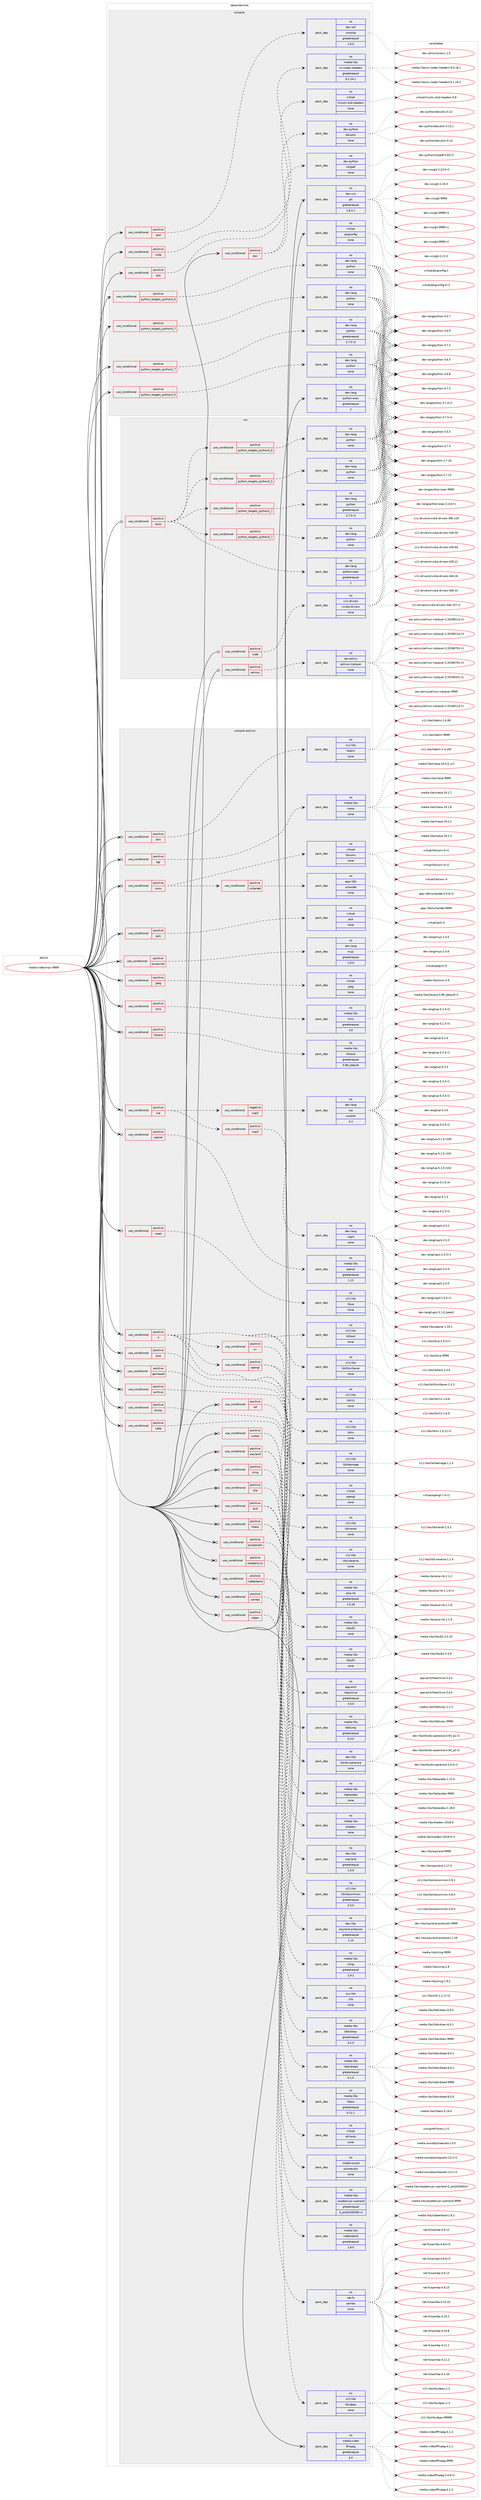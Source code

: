 digraph prolog {

# *************
# Graph options
# *************

newrank=true;
concentrate=true;
compound=true;
graph [rankdir=LR,fontname=Helvetica,fontsize=10,ranksep=1.5];#, ranksep=2.5, nodesep=0.2];
edge  [arrowhead=vee];
node  [fontname=Helvetica,fontsize=10];

# **********
# The ebuild
# **********

subgraph cluster_leftcol {
color=gray;
rank=same;
label=<<i>ebuild</i>>;
id [label="media-video/mpv-9999", color=red, width=4, href="../media-video/mpv-9999.svg"];
}

# ****************
# The dependencies
# ****************

subgraph cluster_midcol {
color=gray;
label=<<i>dependencies</i>>;
subgraph cluster_compile {
fillcolor="#eeeeee";
style=filled;
label=<<i>compile</i>>;
subgraph cond196854 {
dependency809127 [label=<<TABLE BORDER="0" CELLBORDER="1" CELLSPACING="0" CELLPADDING="4"><TR><TD ROWSPAN="3" CELLPADDING="10">use_conditional</TD></TR><TR><TD>positive</TD></TR><TR><TD>cuda</TD></TR></TABLE>>, shape=none, color=red];
subgraph pack598167 {
dependency809128 [label=<<TABLE BORDER="0" CELLBORDER="1" CELLSPACING="0" CELLPADDING="4" WIDTH="220"><TR><TD ROWSPAN="6" CELLPADDING="30">pack_dep</TD></TR><TR><TD WIDTH="110">no</TD></TR><TR><TD>media-libs</TD></TR><TR><TD>nv-codec-headers</TD></TR><TR><TD>greaterequal</TD></TR><TR><TD>8.1.24.1</TD></TR></TABLE>>, shape=none, color=blue];
}
dependency809127:e -> dependency809128:w [weight=20,style="dashed",arrowhead="vee"];
}
id:e -> dependency809127:w [weight=20,style="solid",arrowhead="vee"];
subgraph cond196855 {
dependency809129 [label=<<TABLE BORDER="0" CELLBORDER="1" CELLSPACING="0" CELLPADDING="4"><TR><TD ROWSPAN="3" CELLPADDING="10">use_conditional</TD></TR><TR><TD>positive</TD></TR><TR><TD>doc</TD></TR></TABLE>>, shape=none, color=red];
subgraph pack598168 {
dependency809130 [label=<<TABLE BORDER="0" CELLBORDER="1" CELLSPACING="0" CELLPADDING="4" WIDTH="220"><TR><TD ROWSPAN="6" CELLPADDING="30">pack_dep</TD></TR><TR><TD WIDTH="110">no</TD></TR><TR><TD>dev-python</TD></TR><TR><TD>docutils</TD></TR><TR><TD>none</TD></TR><TR><TD></TD></TR></TABLE>>, shape=none, color=blue];
}
dependency809129:e -> dependency809130:w [weight=20,style="dashed",arrowhead="vee"];
subgraph pack598169 {
dependency809131 [label=<<TABLE BORDER="0" CELLBORDER="1" CELLSPACING="0" CELLPADDING="4" WIDTH="220"><TR><TD ROWSPAN="6" CELLPADDING="30">pack_dep</TD></TR><TR><TD WIDTH="110">no</TD></TR><TR><TD>dev-python</TD></TR><TR><TD>rst2pdf</TD></TR><TR><TD>none</TD></TR><TR><TD></TD></TR></TABLE>>, shape=none, color=blue];
}
dependency809129:e -> dependency809131:w [weight=20,style="dashed",arrowhead="vee"];
}
id:e -> dependency809129:w [weight=20,style="solid",arrowhead="vee"];
subgraph cond196856 {
dependency809132 [label=<<TABLE BORDER="0" CELLBORDER="1" CELLSPACING="0" CELLPADDING="4"><TR><TD ROWSPAN="3" CELLPADDING="10">use_conditional</TD></TR><TR><TD>positive</TD></TR><TR><TD>dvb</TD></TR></TABLE>>, shape=none, color=red];
subgraph pack598170 {
dependency809133 [label=<<TABLE BORDER="0" CELLBORDER="1" CELLSPACING="0" CELLPADDING="4" WIDTH="220"><TR><TD ROWSPAN="6" CELLPADDING="30">pack_dep</TD></TR><TR><TD WIDTH="110">no</TD></TR><TR><TD>virtual</TD></TR><TR><TD>linuxtv-dvb-headers</TD></TR><TR><TD>none</TD></TR><TR><TD></TD></TR></TABLE>>, shape=none, color=blue];
}
dependency809132:e -> dependency809133:w [weight=20,style="dashed",arrowhead="vee"];
}
id:e -> dependency809132:w [weight=20,style="solid",arrowhead="vee"];
subgraph cond196857 {
dependency809134 [label=<<TABLE BORDER="0" CELLBORDER="1" CELLSPACING="0" CELLPADDING="4"><TR><TD ROWSPAN="3" CELLPADDING="10">use_conditional</TD></TR><TR><TD>positive</TD></TR><TR><TD>python_targets_python2_7</TD></TR></TABLE>>, shape=none, color=red];
subgraph pack598171 {
dependency809135 [label=<<TABLE BORDER="0" CELLBORDER="1" CELLSPACING="0" CELLPADDING="4" WIDTH="220"><TR><TD ROWSPAN="6" CELLPADDING="30">pack_dep</TD></TR><TR><TD WIDTH="110">no</TD></TR><TR><TD>dev-lang</TD></TR><TR><TD>python</TD></TR><TR><TD>greaterequal</TD></TR><TR><TD>2.7.5-r2</TD></TR></TABLE>>, shape=none, color=blue];
}
dependency809134:e -> dependency809135:w [weight=20,style="dashed",arrowhead="vee"];
}
id:e -> dependency809134:w [weight=20,style="solid",arrowhead="vee"];
subgraph cond196858 {
dependency809136 [label=<<TABLE BORDER="0" CELLBORDER="1" CELLSPACING="0" CELLPADDING="4"><TR><TD ROWSPAN="3" CELLPADDING="10">use_conditional</TD></TR><TR><TD>positive</TD></TR><TR><TD>python_targets_python3_5</TD></TR></TABLE>>, shape=none, color=red];
subgraph pack598172 {
dependency809137 [label=<<TABLE BORDER="0" CELLBORDER="1" CELLSPACING="0" CELLPADDING="4" WIDTH="220"><TR><TD ROWSPAN="6" CELLPADDING="30">pack_dep</TD></TR><TR><TD WIDTH="110">no</TD></TR><TR><TD>dev-lang</TD></TR><TR><TD>python</TD></TR><TR><TD>none</TD></TR><TR><TD></TD></TR></TABLE>>, shape=none, color=blue];
}
dependency809136:e -> dependency809137:w [weight=20,style="dashed",arrowhead="vee"];
}
id:e -> dependency809136:w [weight=20,style="solid",arrowhead="vee"];
subgraph cond196859 {
dependency809138 [label=<<TABLE BORDER="0" CELLBORDER="1" CELLSPACING="0" CELLPADDING="4"><TR><TD ROWSPAN="3" CELLPADDING="10">use_conditional</TD></TR><TR><TD>positive</TD></TR><TR><TD>python_targets_python3_6</TD></TR></TABLE>>, shape=none, color=red];
subgraph pack598173 {
dependency809139 [label=<<TABLE BORDER="0" CELLBORDER="1" CELLSPACING="0" CELLPADDING="4" WIDTH="220"><TR><TD ROWSPAN="6" CELLPADDING="30">pack_dep</TD></TR><TR><TD WIDTH="110">no</TD></TR><TR><TD>dev-lang</TD></TR><TR><TD>python</TD></TR><TR><TD>none</TD></TR><TR><TD></TD></TR></TABLE>>, shape=none, color=blue];
}
dependency809138:e -> dependency809139:w [weight=20,style="dashed",arrowhead="vee"];
}
id:e -> dependency809138:w [weight=20,style="solid",arrowhead="vee"];
subgraph cond196860 {
dependency809140 [label=<<TABLE BORDER="0" CELLBORDER="1" CELLSPACING="0" CELLPADDING="4"><TR><TD ROWSPAN="3" CELLPADDING="10">use_conditional</TD></TR><TR><TD>positive</TD></TR><TR><TD>python_targets_python3_7</TD></TR></TABLE>>, shape=none, color=red];
subgraph pack598174 {
dependency809141 [label=<<TABLE BORDER="0" CELLBORDER="1" CELLSPACING="0" CELLPADDING="4" WIDTH="220"><TR><TD ROWSPAN="6" CELLPADDING="30">pack_dep</TD></TR><TR><TD WIDTH="110">no</TD></TR><TR><TD>dev-lang</TD></TR><TR><TD>python</TD></TR><TR><TD>none</TD></TR><TR><TD></TD></TR></TABLE>>, shape=none, color=blue];
}
dependency809140:e -> dependency809141:w [weight=20,style="dashed",arrowhead="vee"];
}
id:e -> dependency809140:w [weight=20,style="solid",arrowhead="vee"];
subgraph cond196861 {
dependency809142 [label=<<TABLE BORDER="0" CELLBORDER="1" CELLSPACING="0" CELLPADDING="4"><TR><TD ROWSPAN="3" CELLPADDING="10">use_conditional</TD></TR><TR><TD>positive</TD></TR><TR><TD>test</TD></TR></TABLE>>, shape=none, color=red];
subgraph pack598175 {
dependency809143 [label=<<TABLE BORDER="0" CELLBORDER="1" CELLSPACING="0" CELLPADDING="4" WIDTH="220"><TR><TD ROWSPAN="6" CELLPADDING="30">pack_dep</TD></TR><TR><TD WIDTH="110">no</TD></TR><TR><TD>dev-util</TD></TR><TR><TD>cmocka</TD></TR><TR><TD>greaterequal</TD></TR><TR><TD>1.0.0</TD></TR></TABLE>>, shape=none, color=blue];
}
dependency809142:e -> dependency809143:w [weight=20,style="dashed",arrowhead="vee"];
}
id:e -> dependency809142:w [weight=20,style="solid",arrowhead="vee"];
subgraph pack598176 {
dependency809144 [label=<<TABLE BORDER="0" CELLBORDER="1" CELLSPACING="0" CELLPADDING="4" WIDTH="220"><TR><TD ROWSPAN="6" CELLPADDING="30">pack_dep</TD></TR><TR><TD WIDTH="110">no</TD></TR><TR><TD>dev-lang</TD></TR><TR><TD>python-exec</TD></TR><TR><TD>greaterequal</TD></TR><TR><TD>2</TD></TR></TABLE>>, shape=none, color=blue];
}
id:e -> dependency809144:w [weight=20,style="solid",arrowhead="vee"];
subgraph pack598177 {
dependency809145 [label=<<TABLE BORDER="0" CELLBORDER="1" CELLSPACING="0" CELLPADDING="4" WIDTH="220"><TR><TD ROWSPAN="6" CELLPADDING="30">pack_dep</TD></TR><TR><TD WIDTH="110">no</TD></TR><TR><TD>dev-vcs</TD></TR><TR><TD>git</TD></TR><TR><TD>greaterequal</TD></TR><TR><TD>1.8.2.1</TD></TR></TABLE>>, shape=none, color=blue];
}
id:e -> dependency809145:w [weight=20,style="solid",arrowhead="vee"];
subgraph pack598178 {
dependency809146 [label=<<TABLE BORDER="0" CELLBORDER="1" CELLSPACING="0" CELLPADDING="4" WIDTH="220"><TR><TD ROWSPAN="6" CELLPADDING="30">pack_dep</TD></TR><TR><TD WIDTH="110">no</TD></TR><TR><TD>virtual</TD></TR><TR><TD>pkgconfig</TD></TR><TR><TD>none</TD></TR><TR><TD></TD></TR></TABLE>>, shape=none, color=blue];
}
id:e -> dependency809146:w [weight=20,style="solid",arrowhead="vee"];
}
subgraph cluster_compileandrun {
fillcolor="#eeeeee";
style=filled;
label=<<i>compile and run</i>>;
subgraph cond196862 {
dependency809147 [label=<<TABLE BORDER="0" CELLBORDER="1" CELLSPACING="0" CELLPADDING="4"><TR><TD ROWSPAN="3" CELLPADDING="10">use_conditional</TD></TR><TR><TD>positive</TD></TR><TR><TD>X</TD></TR></TABLE>>, shape=none, color=red];
subgraph pack598179 {
dependency809148 [label=<<TABLE BORDER="0" CELLBORDER="1" CELLSPACING="0" CELLPADDING="4" WIDTH="220"><TR><TD ROWSPAN="6" CELLPADDING="30">pack_dep</TD></TR><TR><TD WIDTH="110">no</TD></TR><TR><TD>x11-libs</TD></TR><TR><TD>libX11</TD></TR><TR><TD>none</TD></TR><TR><TD></TD></TR></TABLE>>, shape=none, color=blue];
}
dependency809147:e -> dependency809148:w [weight=20,style="dashed",arrowhead="vee"];
subgraph pack598180 {
dependency809149 [label=<<TABLE BORDER="0" CELLBORDER="1" CELLSPACING="0" CELLPADDING="4" WIDTH="220"><TR><TD ROWSPAN="6" CELLPADDING="30">pack_dep</TD></TR><TR><TD WIDTH="110">no</TD></TR><TR><TD>x11-libs</TD></TR><TR><TD>libXScrnSaver</TD></TR><TR><TD>none</TD></TR><TR><TD></TD></TR></TABLE>>, shape=none, color=blue];
}
dependency809147:e -> dependency809149:w [weight=20,style="dashed",arrowhead="vee"];
subgraph pack598181 {
dependency809150 [label=<<TABLE BORDER="0" CELLBORDER="1" CELLSPACING="0" CELLPADDING="4" WIDTH="220"><TR><TD ROWSPAN="6" CELLPADDING="30">pack_dep</TD></TR><TR><TD WIDTH="110">no</TD></TR><TR><TD>x11-libs</TD></TR><TR><TD>libXext</TD></TR><TR><TD>none</TD></TR><TR><TD></TD></TR></TABLE>>, shape=none, color=blue];
}
dependency809147:e -> dependency809150:w [weight=20,style="dashed",arrowhead="vee"];
subgraph pack598182 {
dependency809151 [label=<<TABLE BORDER="0" CELLBORDER="1" CELLSPACING="0" CELLPADDING="4" WIDTH="220"><TR><TD ROWSPAN="6" CELLPADDING="30">pack_dep</TD></TR><TR><TD WIDTH="110">no</TD></TR><TR><TD>x11-libs</TD></TR><TR><TD>libXinerama</TD></TR><TR><TD>none</TD></TR><TR><TD></TD></TR></TABLE>>, shape=none, color=blue];
}
dependency809147:e -> dependency809151:w [weight=20,style="dashed",arrowhead="vee"];
subgraph pack598183 {
dependency809152 [label=<<TABLE BORDER="0" CELLBORDER="1" CELLSPACING="0" CELLPADDING="4" WIDTH="220"><TR><TD ROWSPAN="6" CELLPADDING="30">pack_dep</TD></TR><TR><TD WIDTH="110">no</TD></TR><TR><TD>x11-libs</TD></TR><TR><TD>libXrandr</TD></TR><TR><TD>none</TD></TR><TR><TD></TD></TR></TABLE>>, shape=none, color=blue];
}
dependency809147:e -> dependency809152:w [weight=20,style="dashed",arrowhead="vee"];
subgraph cond196863 {
dependency809153 [label=<<TABLE BORDER="0" CELLBORDER="1" CELLSPACING="0" CELLPADDING="4"><TR><TD ROWSPAN="3" CELLPADDING="10">use_conditional</TD></TR><TR><TD>positive</TD></TR><TR><TD>opengl</TD></TR></TABLE>>, shape=none, color=red];
subgraph pack598184 {
dependency809154 [label=<<TABLE BORDER="0" CELLBORDER="1" CELLSPACING="0" CELLPADDING="4" WIDTH="220"><TR><TD ROWSPAN="6" CELLPADDING="30">pack_dep</TD></TR><TR><TD WIDTH="110">no</TD></TR><TR><TD>x11-libs</TD></TR><TR><TD>libXdamage</TD></TR><TR><TD>none</TD></TR><TR><TD></TD></TR></TABLE>>, shape=none, color=blue];
}
dependency809153:e -> dependency809154:w [weight=20,style="dashed",arrowhead="vee"];
subgraph pack598185 {
dependency809155 [label=<<TABLE BORDER="0" CELLBORDER="1" CELLSPACING="0" CELLPADDING="4" WIDTH="220"><TR><TD ROWSPAN="6" CELLPADDING="30">pack_dep</TD></TR><TR><TD WIDTH="110">no</TD></TR><TR><TD>virtual</TD></TR><TR><TD>opengl</TD></TR><TR><TD>none</TD></TR><TR><TD></TD></TR></TABLE>>, shape=none, color=blue];
}
dependency809153:e -> dependency809155:w [weight=20,style="dashed",arrowhead="vee"];
}
dependency809147:e -> dependency809153:w [weight=20,style="dashed",arrowhead="vee"];
subgraph cond196864 {
dependency809156 [label=<<TABLE BORDER="0" CELLBORDER="1" CELLSPACING="0" CELLPADDING="4"><TR><TD ROWSPAN="3" CELLPADDING="10">use_conditional</TD></TR><TR><TD>positive</TD></TR><TR><TD>xv</TD></TR></TABLE>>, shape=none, color=red];
subgraph pack598186 {
dependency809157 [label=<<TABLE BORDER="0" CELLBORDER="1" CELLSPACING="0" CELLPADDING="4" WIDTH="220"><TR><TD ROWSPAN="6" CELLPADDING="30">pack_dep</TD></TR><TR><TD WIDTH="110">no</TD></TR><TR><TD>x11-libs</TD></TR><TR><TD>libXv</TD></TR><TR><TD>none</TD></TR><TR><TD></TD></TR></TABLE>>, shape=none, color=blue];
}
dependency809156:e -> dependency809157:w [weight=20,style="dashed",arrowhead="vee"];
}
dependency809147:e -> dependency809156:w [weight=20,style="dashed",arrowhead="vee"];
}
id:e -> dependency809147:w [weight=20,style="solid",arrowhead="odotvee"];
subgraph cond196865 {
dependency809158 [label=<<TABLE BORDER="0" CELLBORDER="1" CELLSPACING="0" CELLPADDING="4"><TR><TD ROWSPAN="3" CELLPADDING="10">use_conditional</TD></TR><TR><TD>positive</TD></TR><TR><TD>alsa</TD></TR></TABLE>>, shape=none, color=red];
subgraph pack598187 {
dependency809159 [label=<<TABLE BORDER="0" CELLBORDER="1" CELLSPACING="0" CELLPADDING="4" WIDTH="220"><TR><TD ROWSPAN="6" CELLPADDING="30">pack_dep</TD></TR><TR><TD WIDTH="110">no</TD></TR><TR><TD>media-libs</TD></TR><TR><TD>alsa-lib</TD></TR><TR><TD>greaterequal</TD></TR><TR><TD>1.0.18</TD></TR></TABLE>>, shape=none, color=blue];
}
dependency809158:e -> dependency809159:w [weight=20,style="dashed",arrowhead="vee"];
}
id:e -> dependency809158:w [weight=20,style="solid",arrowhead="odotvee"];
subgraph cond196866 {
dependency809160 [label=<<TABLE BORDER="0" CELLBORDER="1" CELLSPACING="0" CELLPADDING="4"><TR><TD ROWSPAN="3" CELLPADDING="10">use_conditional</TD></TR><TR><TD>positive</TD></TR><TR><TD>archive</TD></TR></TABLE>>, shape=none, color=red];
subgraph pack598188 {
dependency809161 [label=<<TABLE BORDER="0" CELLBORDER="1" CELLSPACING="0" CELLPADDING="4" WIDTH="220"><TR><TD ROWSPAN="6" CELLPADDING="30">pack_dep</TD></TR><TR><TD WIDTH="110">no</TD></TR><TR><TD>app-arch</TD></TR><TR><TD>libarchive</TD></TR><TR><TD>greaterequal</TD></TR><TR><TD>3.0.0</TD></TR></TABLE>>, shape=none, color=blue];
}
dependency809160:e -> dependency809161:w [weight=20,style="dashed",arrowhead="vee"];
}
id:e -> dependency809160:w [weight=20,style="solid",arrowhead="odotvee"];
subgraph cond196867 {
dependency809162 [label=<<TABLE BORDER="0" CELLBORDER="1" CELLSPACING="0" CELLPADDING="4"><TR><TD ROWSPAN="3" CELLPADDING="10">use_conditional</TD></TR><TR><TD>positive</TD></TR><TR><TD>bluray</TD></TR></TABLE>>, shape=none, color=red];
subgraph pack598189 {
dependency809163 [label=<<TABLE BORDER="0" CELLBORDER="1" CELLSPACING="0" CELLPADDING="4" WIDTH="220"><TR><TD ROWSPAN="6" CELLPADDING="30">pack_dep</TD></TR><TR><TD WIDTH="110">no</TD></TR><TR><TD>media-libs</TD></TR><TR><TD>libbluray</TD></TR><TR><TD>greaterequal</TD></TR><TR><TD>0.3.0</TD></TR></TABLE>>, shape=none, color=blue];
}
dependency809162:e -> dependency809163:w [weight=20,style="dashed",arrowhead="vee"];
}
id:e -> dependency809162:w [weight=20,style="solid",arrowhead="odotvee"];
subgraph cond196868 {
dependency809164 [label=<<TABLE BORDER="0" CELLBORDER="1" CELLSPACING="0" CELLPADDING="4"><TR><TD ROWSPAN="3" CELLPADDING="10">use_conditional</TD></TR><TR><TD>positive</TD></TR><TR><TD>cdda</TD></TR></TABLE>>, shape=none, color=red];
subgraph pack598190 {
dependency809165 [label=<<TABLE BORDER="0" CELLBORDER="1" CELLSPACING="0" CELLPADDING="4" WIDTH="220"><TR><TD ROWSPAN="6" CELLPADDING="30">pack_dep</TD></TR><TR><TD WIDTH="110">no</TD></TR><TR><TD>dev-libs</TD></TR><TR><TD>libcdio-paranoia</TD></TR><TR><TD>none</TD></TR><TR><TD></TD></TR></TABLE>>, shape=none, color=blue];
}
dependency809164:e -> dependency809165:w [weight=20,style="dashed",arrowhead="vee"];
}
id:e -> dependency809164:w [weight=20,style="solid",arrowhead="odotvee"];
subgraph cond196869 {
dependency809166 [label=<<TABLE BORDER="0" CELLBORDER="1" CELLSPACING="0" CELLPADDING="4"><TR><TD ROWSPAN="3" CELLPADDING="10">use_conditional</TD></TR><TR><TD>positive</TD></TR><TR><TD>drm</TD></TR></TABLE>>, shape=none, color=red];
subgraph pack598191 {
dependency809167 [label=<<TABLE BORDER="0" CELLBORDER="1" CELLSPACING="0" CELLPADDING="4" WIDTH="220"><TR><TD ROWSPAN="6" CELLPADDING="30">pack_dep</TD></TR><TR><TD WIDTH="110">no</TD></TR><TR><TD>x11-libs</TD></TR><TR><TD>libdrm</TD></TR><TR><TD>none</TD></TR><TR><TD></TD></TR></TABLE>>, shape=none, color=blue];
}
dependency809166:e -> dependency809167:w [weight=20,style="dashed",arrowhead="vee"];
}
id:e -> dependency809166:w [weight=20,style="solid",arrowhead="odotvee"];
subgraph cond196870 {
dependency809168 [label=<<TABLE BORDER="0" CELLBORDER="1" CELLSPACING="0" CELLPADDING="4"><TR><TD ROWSPAN="3" CELLPADDING="10">use_conditional</TD></TR><TR><TD>positive</TD></TR><TR><TD>dvd</TD></TR></TABLE>>, shape=none, color=red];
subgraph pack598192 {
dependency809169 [label=<<TABLE BORDER="0" CELLBORDER="1" CELLSPACING="0" CELLPADDING="4" WIDTH="220"><TR><TD ROWSPAN="6" CELLPADDING="30">pack_dep</TD></TR><TR><TD WIDTH="110">no</TD></TR><TR><TD>media-libs</TD></TR><TR><TD>libdvdnav</TD></TR><TR><TD>greaterequal</TD></TR><TR><TD>4.2.0</TD></TR></TABLE>>, shape=none, color=blue];
}
dependency809168:e -> dependency809169:w [weight=20,style="dashed",arrowhead="vee"];
subgraph pack598193 {
dependency809170 [label=<<TABLE BORDER="0" CELLBORDER="1" CELLSPACING="0" CELLPADDING="4" WIDTH="220"><TR><TD ROWSPAN="6" CELLPADDING="30">pack_dep</TD></TR><TR><TD WIDTH="110">no</TD></TR><TR><TD>media-libs</TD></TR><TR><TD>libdvdread</TD></TR><TR><TD>greaterequal</TD></TR><TR><TD>4.1.0</TD></TR></TABLE>>, shape=none, color=blue];
}
dependency809168:e -> dependency809170:w [weight=20,style="dashed",arrowhead="vee"];
}
id:e -> dependency809168:w [weight=20,style="solid",arrowhead="odotvee"];
subgraph cond196871 {
dependency809171 [label=<<TABLE BORDER="0" CELLBORDER="1" CELLSPACING="0" CELLPADDING="4"><TR><TD ROWSPAN="3" CELLPADDING="10">use_conditional</TD></TR><TR><TD>positive</TD></TR><TR><TD>egl</TD></TR></TABLE>>, shape=none, color=red];
subgraph pack598194 {
dependency809172 [label=<<TABLE BORDER="0" CELLBORDER="1" CELLSPACING="0" CELLPADDING="4" WIDTH="220"><TR><TD ROWSPAN="6" CELLPADDING="30">pack_dep</TD></TR><TR><TD WIDTH="110">no</TD></TR><TR><TD>media-libs</TD></TR><TR><TD>mesa</TD></TR><TR><TD>none</TD></TR><TR><TD></TD></TR></TABLE>>, shape=none, color=blue];
}
dependency809171:e -> dependency809172:w [weight=20,style="dashed",arrowhead="vee"];
}
id:e -> dependency809171:w [weight=20,style="solid",arrowhead="odotvee"];
subgraph cond196872 {
dependency809173 [label=<<TABLE BORDER="0" CELLBORDER="1" CELLSPACING="0" CELLPADDING="4"><TR><TD ROWSPAN="3" CELLPADDING="10">use_conditional</TD></TR><TR><TD>positive</TD></TR><TR><TD>gamepad</TD></TR></TABLE>>, shape=none, color=red];
subgraph pack598195 {
dependency809174 [label=<<TABLE BORDER="0" CELLBORDER="1" CELLSPACING="0" CELLPADDING="4" WIDTH="220"><TR><TD ROWSPAN="6" CELLPADDING="30">pack_dep</TD></TR><TR><TD WIDTH="110">no</TD></TR><TR><TD>media-libs</TD></TR><TR><TD>libsdl2</TD></TR><TR><TD>none</TD></TR><TR><TD></TD></TR></TABLE>>, shape=none, color=blue];
}
dependency809173:e -> dependency809174:w [weight=20,style="dashed",arrowhead="vee"];
}
id:e -> dependency809173:w [weight=20,style="solid",arrowhead="odotvee"];
subgraph cond196873 {
dependency809175 [label=<<TABLE BORDER="0" CELLBORDER="1" CELLSPACING="0" CELLPADDING="4"><TR><TD ROWSPAN="3" CELLPADDING="10">use_conditional</TD></TR><TR><TD>positive</TD></TR><TR><TD>iconv</TD></TR></TABLE>>, shape=none, color=red];
subgraph pack598196 {
dependency809176 [label=<<TABLE BORDER="0" CELLBORDER="1" CELLSPACING="0" CELLPADDING="4" WIDTH="220"><TR><TD ROWSPAN="6" CELLPADDING="30">pack_dep</TD></TR><TR><TD WIDTH="110">no</TD></TR><TR><TD>virtual</TD></TR><TR><TD>libiconv</TD></TR><TR><TD>none</TD></TR><TR><TD></TD></TR></TABLE>>, shape=none, color=blue];
}
dependency809175:e -> dependency809176:w [weight=20,style="dashed",arrowhead="vee"];
subgraph cond196874 {
dependency809177 [label=<<TABLE BORDER="0" CELLBORDER="1" CELLSPACING="0" CELLPADDING="4"><TR><TD ROWSPAN="3" CELLPADDING="10">use_conditional</TD></TR><TR><TD>positive</TD></TR><TR><TD>uchardet</TD></TR></TABLE>>, shape=none, color=red];
subgraph pack598197 {
dependency809178 [label=<<TABLE BORDER="0" CELLBORDER="1" CELLSPACING="0" CELLPADDING="4" WIDTH="220"><TR><TD ROWSPAN="6" CELLPADDING="30">pack_dep</TD></TR><TR><TD WIDTH="110">no</TD></TR><TR><TD>app-i18n</TD></TR><TR><TD>uchardet</TD></TR><TR><TD>none</TD></TR><TR><TD></TD></TR></TABLE>>, shape=none, color=blue];
}
dependency809177:e -> dependency809178:w [weight=20,style="dashed",arrowhead="vee"];
}
dependency809175:e -> dependency809177:w [weight=20,style="dashed",arrowhead="vee"];
}
id:e -> dependency809175:w [weight=20,style="solid",arrowhead="odotvee"];
subgraph cond196875 {
dependency809179 [label=<<TABLE BORDER="0" CELLBORDER="1" CELLSPACING="0" CELLPADDING="4"><TR><TD ROWSPAN="3" CELLPADDING="10">use_conditional</TD></TR><TR><TD>positive</TD></TR><TR><TD>jack</TD></TR></TABLE>>, shape=none, color=red];
subgraph pack598198 {
dependency809180 [label=<<TABLE BORDER="0" CELLBORDER="1" CELLSPACING="0" CELLPADDING="4" WIDTH="220"><TR><TD ROWSPAN="6" CELLPADDING="30">pack_dep</TD></TR><TR><TD WIDTH="110">no</TD></TR><TR><TD>virtual</TD></TR><TR><TD>jack</TD></TR><TR><TD>none</TD></TR><TR><TD></TD></TR></TABLE>>, shape=none, color=blue];
}
dependency809179:e -> dependency809180:w [weight=20,style="dashed",arrowhead="vee"];
}
id:e -> dependency809179:w [weight=20,style="solid",arrowhead="odotvee"];
subgraph cond196876 {
dependency809181 [label=<<TABLE BORDER="0" CELLBORDER="1" CELLSPACING="0" CELLPADDING="4"><TR><TD ROWSPAN="3" CELLPADDING="10">use_conditional</TD></TR><TR><TD>positive</TD></TR><TR><TD>javascript</TD></TR></TABLE>>, shape=none, color=red];
subgraph pack598199 {
dependency809182 [label=<<TABLE BORDER="0" CELLBORDER="1" CELLSPACING="0" CELLPADDING="4" WIDTH="220"><TR><TD ROWSPAN="6" CELLPADDING="30">pack_dep</TD></TR><TR><TD WIDTH="110">no</TD></TR><TR><TD>dev-lang</TD></TR><TR><TD>mujs</TD></TR><TR><TD>greaterequal</TD></TR><TR><TD>1.0.0</TD></TR></TABLE>>, shape=none, color=blue];
}
dependency809181:e -> dependency809182:w [weight=20,style="dashed",arrowhead="vee"];
}
id:e -> dependency809181:w [weight=20,style="solid",arrowhead="odotvee"];
subgraph cond196877 {
dependency809183 [label=<<TABLE BORDER="0" CELLBORDER="1" CELLSPACING="0" CELLPADDING="4"><TR><TD ROWSPAN="3" CELLPADDING="10">use_conditional</TD></TR><TR><TD>positive</TD></TR><TR><TD>jpeg</TD></TR></TABLE>>, shape=none, color=red];
subgraph pack598200 {
dependency809184 [label=<<TABLE BORDER="0" CELLBORDER="1" CELLSPACING="0" CELLPADDING="4" WIDTH="220"><TR><TD ROWSPAN="6" CELLPADDING="30">pack_dep</TD></TR><TR><TD WIDTH="110">no</TD></TR><TR><TD>virtual</TD></TR><TR><TD>jpeg</TD></TR><TR><TD>none</TD></TR><TR><TD></TD></TR></TABLE>>, shape=none, color=blue];
}
dependency809183:e -> dependency809184:w [weight=20,style="dashed",arrowhead="vee"];
}
id:e -> dependency809183:w [weight=20,style="solid",arrowhead="odotvee"];
subgraph cond196878 {
dependency809185 [label=<<TABLE BORDER="0" CELLBORDER="1" CELLSPACING="0" CELLPADDING="4"><TR><TD ROWSPAN="3" CELLPADDING="10">use_conditional</TD></TR><TR><TD>positive</TD></TR><TR><TD>lcms</TD></TR></TABLE>>, shape=none, color=red];
subgraph pack598201 {
dependency809186 [label=<<TABLE BORDER="0" CELLBORDER="1" CELLSPACING="0" CELLPADDING="4" WIDTH="220"><TR><TD ROWSPAN="6" CELLPADDING="30">pack_dep</TD></TR><TR><TD WIDTH="110">no</TD></TR><TR><TD>media-libs</TD></TR><TR><TD>lcms</TD></TR><TR><TD>greaterequal</TD></TR><TR><TD>2.6</TD></TR></TABLE>>, shape=none, color=blue];
}
dependency809185:e -> dependency809186:w [weight=20,style="dashed",arrowhead="vee"];
}
id:e -> dependency809185:w [weight=20,style="solid",arrowhead="odotvee"];
subgraph cond196879 {
dependency809187 [label=<<TABLE BORDER="0" CELLBORDER="1" CELLSPACING="0" CELLPADDING="4"><TR><TD ROWSPAN="3" CELLPADDING="10">use_conditional</TD></TR><TR><TD>positive</TD></TR><TR><TD>libass</TD></TR></TABLE>>, shape=none, color=red];
subgraph pack598202 {
dependency809188 [label=<<TABLE BORDER="0" CELLBORDER="1" CELLSPACING="0" CELLPADDING="4" WIDTH="220"><TR><TD ROWSPAN="6" CELLPADDING="30">pack_dep</TD></TR><TR><TD WIDTH="110">no</TD></TR><TR><TD>media-libs</TD></TR><TR><TD>libass</TD></TR><TR><TD>greaterequal</TD></TR><TR><TD>0.12.1</TD></TR></TABLE>>, shape=none, color=blue];
}
dependency809187:e -> dependency809188:w [weight=20,style="dashed",arrowhead="vee"];
subgraph pack598203 {
dependency809189 [label=<<TABLE BORDER="0" CELLBORDER="1" CELLSPACING="0" CELLPADDING="4" WIDTH="220"><TR><TD ROWSPAN="6" CELLPADDING="30">pack_dep</TD></TR><TR><TD WIDTH="110">no</TD></TR><TR><TD>virtual</TD></TR><TR><TD>ttf-fonts</TD></TR><TR><TD>none</TD></TR><TR><TD></TD></TR></TABLE>>, shape=none, color=blue];
}
dependency809187:e -> dependency809189:w [weight=20,style="dashed",arrowhead="vee"];
}
id:e -> dependency809187:w [weight=20,style="solid",arrowhead="odotvee"];
subgraph cond196880 {
dependency809190 [label=<<TABLE BORDER="0" CELLBORDER="1" CELLSPACING="0" CELLPADDING="4"><TR><TD ROWSPAN="3" CELLPADDING="10">use_conditional</TD></TR><TR><TD>positive</TD></TR><TR><TD>libcaca</TD></TR></TABLE>>, shape=none, color=red];
subgraph pack598204 {
dependency809191 [label=<<TABLE BORDER="0" CELLBORDER="1" CELLSPACING="0" CELLPADDING="4" WIDTH="220"><TR><TD ROWSPAN="6" CELLPADDING="30">pack_dep</TD></TR><TR><TD WIDTH="110">no</TD></TR><TR><TD>media-libs</TD></TR><TR><TD>libcaca</TD></TR><TR><TD>greaterequal</TD></TR><TR><TD>0.99_beta18</TD></TR></TABLE>>, shape=none, color=blue];
}
dependency809190:e -> dependency809191:w [weight=20,style="dashed",arrowhead="vee"];
}
id:e -> dependency809190:w [weight=20,style="solid",arrowhead="odotvee"];
subgraph cond196881 {
dependency809192 [label=<<TABLE BORDER="0" CELLBORDER="1" CELLSPACING="0" CELLPADDING="4"><TR><TD ROWSPAN="3" CELLPADDING="10">use_conditional</TD></TR><TR><TD>positive</TD></TR><TR><TD>lua</TD></TR></TABLE>>, shape=none, color=red];
subgraph cond196882 {
dependency809193 [label=<<TABLE BORDER="0" CELLBORDER="1" CELLSPACING="0" CELLPADDING="4"><TR><TD ROWSPAN="3" CELLPADDING="10">use_conditional</TD></TR><TR><TD>negative</TD></TR><TR><TD>luajit</TD></TR></TABLE>>, shape=none, color=red];
subgraph pack598205 {
dependency809194 [label=<<TABLE BORDER="0" CELLBORDER="1" CELLSPACING="0" CELLPADDING="4" WIDTH="220"><TR><TD ROWSPAN="6" CELLPADDING="30">pack_dep</TD></TR><TR><TD WIDTH="110">no</TD></TR><TR><TD>dev-lang</TD></TR><TR><TD>lua</TD></TR><TR><TD>smaller</TD></TR><TR><TD>5.3</TD></TR></TABLE>>, shape=none, color=blue];
}
dependency809193:e -> dependency809194:w [weight=20,style="dashed",arrowhead="vee"];
}
dependency809192:e -> dependency809193:w [weight=20,style="dashed",arrowhead="vee"];
subgraph cond196883 {
dependency809195 [label=<<TABLE BORDER="0" CELLBORDER="1" CELLSPACING="0" CELLPADDING="4"><TR><TD ROWSPAN="3" CELLPADDING="10">use_conditional</TD></TR><TR><TD>positive</TD></TR><TR><TD>luajit</TD></TR></TABLE>>, shape=none, color=red];
subgraph pack598206 {
dependency809196 [label=<<TABLE BORDER="0" CELLBORDER="1" CELLSPACING="0" CELLPADDING="4" WIDTH="220"><TR><TD ROWSPAN="6" CELLPADDING="30">pack_dep</TD></TR><TR><TD WIDTH="110">no</TD></TR><TR><TD>dev-lang</TD></TR><TR><TD>luajit</TD></TR><TR><TD>none</TD></TR><TR><TD></TD></TR></TABLE>>, shape=none, color=blue];
}
dependency809195:e -> dependency809196:w [weight=20,style="dashed",arrowhead="vee"];
}
dependency809192:e -> dependency809195:w [weight=20,style="dashed",arrowhead="vee"];
}
id:e -> dependency809192:w [weight=20,style="solid",arrowhead="odotvee"];
subgraph cond196884 {
dependency809197 [label=<<TABLE BORDER="0" CELLBORDER="1" CELLSPACING="0" CELLPADDING="4"><TR><TD ROWSPAN="3" CELLPADDING="10">use_conditional</TD></TR><TR><TD>positive</TD></TR><TR><TD>openal</TD></TR></TABLE>>, shape=none, color=red];
subgraph pack598207 {
dependency809198 [label=<<TABLE BORDER="0" CELLBORDER="1" CELLSPACING="0" CELLPADDING="4" WIDTH="220"><TR><TD ROWSPAN="6" CELLPADDING="30">pack_dep</TD></TR><TR><TD WIDTH="110">no</TD></TR><TR><TD>media-libs</TD></TR><TR><TD>openal</TD></TR><TR><TD>greaterequal</TD></TR><TR><TD>1.13</TD></TR></TABLE>>, shape=none, color=blue];
}
dependency809197:e -> dependency809198:w [weight=20,style="dashed",arrowhead="vee"];
}
id:e -> dependency809197:w [weight=20,style="solid",arrowhead="odotvee"];
subgraph cond196885 {
dependency809199 [label=<<TABLE BORDER="0" CELLBORDER="1" CELLSPACING="0" CELLPADDING="4"><TR><TD ROWSPAN="3" CELLPADDING="10">use_conditional</TD></TR><TR><TD>positive</TD></TR><TR><TD>pulseaudio</TD></TR></TABLE>>, shape=none, color=red];
subgraph pack598208 {
dependency809200 [label=<<TABLE BORDER="0" CELLBORDER="1" CELLSPACING="0" CELLPADDING="4" WIDTH="220"><TR><TD ROWSPAN="6" CELLPADDING="30">pack_dep</TD></TR><TR><TD WIDTH="110">no</TD></TR><TR><TD>media-sound</TD></TR><TR><TD>pulseaudio</TD></TR><TR><TD>none</TD></TR><TR><TD></TD></TR></TABLE>>, shape=none, color=blue];
}
dependency809199:e -> dependency809200:w [weight=20,style="dashed",arrowhead="vee"];
}
id:e -> dependency809199:w [weight=20,style="solid",arrowhead="odotvee"];
subgraph cond196886 {
dependency809201 [label=<<TABLE BORDER="0" CELLBORDER="1" CELLSPACING="0" CELLPADDING="4"><TR><TD ROWSPAN="3" CELLPADDING="10">use_conditional</TD></TR><TR><TD>positive</TD></TR><TR><TD>raspberry-pi</TD></TR></TABLE>>, shape=none, color=red];
subgraph pack598209 {
dependency809202 [label=<<TABLE BORDER="0" CELLBORDER="1" CELLSPACING="0" CELLPADDING="4" WIDTH="220"><TR><TD ROWSPAN="6" CELLPADDING="30">pack_dep</TD></TR><TR><TD WIDTH="110">no</TD></TR><TR><TD>media-libs</TD></TR><TR><TD>raspberrypi-userland</TD></TR><TR><TD>greaterequal</TD></TR><TR><TD>0_pre20160305-r1</TD></TR></TABLE>>, shape=none, color=blue];
}
dependency809201:e -> dependency809202:w [weight=20,style="dashed",arrowhead="vee"];
}
id:e -> dependency809201:w [weight=20,style="solid",arrowhead="odotvee"];
subgraph cond196887 {
dependency809203 [label=<<TABLE BORDER="0" CELLBORDER="1" CELLSPACING="0" CELLPADDING="4"><TR><TD ROWSPAN="3" CELLPADDING="10">use_conditional</TD></TR><TR><TD>positive</TD></TR><TR><TD>rubberband</TD></TR></TABLE>>, shape=none, color=red];
subgraph pack598210 {
dependency809204 [label=<<TABLE BORDER="0" CELLBORDER="1" CELLSPACING="0" CELLPADDING="4" WIDTH="220"><TR><TD ROWSPAN="6" CELLPADDING="30">pack_dep</TD></TR><TR><TD WIDTH="110">no</TD></TR><TR><TD>media-libs</TD></TR><TR><TD>rubberband</TD></TR><TR><TD>greaterequal</TD></TR><TR><TD>1.8.0</TD></TR></TABLE>>, shape=none, color=blue];
}
dependency809203:e -> dependency809204:w [weight=20,style="dashed",arrowhead="vee"];
}
id:e -> dependency809203:w [weight=20,style="solid",arrowhead="odotvee"];
subgraph cond196888 {
dependency809205 [label=<<TABLE BORDER="0" CELLBORDER="1" CELLSPACING="0" CELLPADDING="4"><TR><TD ROWSPAN="3" CELLPADDING="10">use_conditional</TD></TR><TR><TD>positive</TD></TR><TR><TD>samba</TD></TR></TABLE>>, shape=none, color=red];
subgraph pack598211 {
dependency809206 [label=<<TABLE BORDER="0" CELLBORDER="1" CELLSPACING="0" CELLPADDING="4" WIDTH="220"><TR><TD ROWSPAN="6" CELLPADDING="30">pack_dep</TD></TR><TR><TD WIDTH="110">no</TD></TR><TR><TD>net-fs</TD></TR><TR><TD>samba</TD></TR><TR><TD>none</TD></TR><TR><TD></TD></TR></TABLE>>, shape=none, color=blue];
}
dependency809205:e -> dependency809206:w [weight=20,style="dashed",arrowhead="vee"];
}
id:e -> dependency809205:w [weight=20,style="solid",arrowhead="odotvee"];
subgraph cond196889 {
dependency809207 [label=<<TABLE BORDER="0" CELLBORDER="1" CELLSPACING="0" CELLPADDING="4"><TR><TD ROWSPAN="3" CELLPADDING="10">use_conditional</TD></TR><TR><TD>positive</TD></TR><TR><TD>sdl</TD></TR></TABLE>>, shape=none, color=red];
subgraph pack598212 {
dependency809208 [label=<<TABLE BORDER="0" CELLBORDER="1" CELLSPACING="0" CELLPADDING="4" WIDTH="220"><TR><TD ROWSPAN="6" CELLPADDING="30">pack_dep</TD></TR><TR><TD WIDTH="110">no</TD></TR><TR><TD>media-libs</TD></TR><TR><TD>libsdl2</TD></TR><TR><TD>none</TD></TR><TR><TD></TD></TR></TABLE>>, shape=none, color=blue];
}
dependency809207:e -> dependency809208:w [weight=20,style="dashed",arrowhead="vee"];
}
id:e -> dependency809207:w [weight=20,style="solid",arrowhead="odotvee"];
subgraph cond196890 {
dependency809209 [label=<<TABLE BORDER="0" CELLBORDER="1" CELLSPACING="0" CELLPADDING="4"><TR><TD ROWSPAN="3" CELLPADDING="10">use_conditional</TD></TR><TR><TD>positive</TD></TR><TR><TD>vaapi</TD></TR></TABLE>>, shape=none, color=red];
subgraph pack598213 {
dependency809210 [label=<<TABLE BORDER="0" CELLBORDER="1" CELLSPACING="0" CELLPADDING="4" WIDTH="220"><TR><TD ROWSPAN="6" CELLPADDING="30">pack_dep</TD></TR><TR><TD WIDTH="110">no</TD></TR><TR><TD>x11-libs</TD></TR><TR><TD>libva</TD></TR><TR><TD>none</TD></TR><TR><TD></TD></TR></TABLE>>, shape=none, color=blue];
}
dependency809209:e -> dependency809210:w [weight=20,style="dashed",arrowhead="vee"];
}
id:e -> dependency809209:w [weight=20,style="solid",arrowhead="odotvee"];
subgraph cond196891 {
dependency809211 [label=<<TABLE BORDER="0" CELLBORDER="1" CELLSPACING="0" CELLPADDING="4"><TR><TD ROWSPAN="3" CELLPADDING="10">use_conditional</TD></TR><TR><TD>positive</TD></TR><TR><TD>vdpau</TD></TR></TABLE>>, shape=none, color=red];
subgraph pack598214 {
dependency809212 [label=<<TABLE BORDER="0" CELLBORDER="1" CELLSPACING="0" CELLPADDING="4" WIDTH="220"><TR><TD ROWSPAN="6" CELLPADDING="30">pack_dep</TD></TR><TR><TD WIDTH="110">no</TD></TR><TR><TD>x11-libs</TD></TR><TR><TD>libvdpau</TD></TR><TR><TD>none</TD></TR><TR><TD></TD></TR></TABLE>>, shape=none, color=blue];
}
dependency809211:e -> dependency809212:w [weight=20,style="dashed",arrowhead="vee"];
}
id:e -> dependency809211:w [weight=20,style="solid",arrowhead="odotvee"];
subgraph cond196892 {
dependency809213 [label=<<TABLE BORDER="0" CELLBORDER="1" CELLSPACING="0" CELLPADDING="4"><TR><TD ROWSPAN="3" CELLPADDING="10">use_conditional</TD></TR><TR><TD>positive</TD></TR><TR><TD>vulkan</TD></TR></TABLE>>, shape=none, color=red];
subgraph pack598215 {
dependency809214 [label=<<TABLE BORDER="0" CELLBORDER="1" CELLSPACING="0" CELLPADDING="4" WIDTH="220"><TR><TD ROWSPAN="6" CELLPADDING="30">pack_dep</TD></TR><TR><TD WIDTH="110">no</TD></TR><TR><TD>media-libs</TD></TR><TR><TD>libplacebo</TD></TR><TR><TD>none</TD></TR><TR><TD></TD></TR></TABLE>>, shape=none, color=blue];
}
dependency809213:e -> dependency809214:w [weight=20,style="dashed",arrowhead="vee"];
subgraph pack598216 {
dependency809215 [label=<<TABLE BORDER="0" CELLBORDER="1" CELLSPACING="0" CELLPADDING="4" WIDTH="220"><TR><TD ROWSPAN="6" CELLPADDING="30">pack_dep</TD></TR><TR><TD WIDTH="110">no</TD></TR><TR><TD>media-libs</TD></TR><TR><TD>shaderc</TD></TR><TR><TD>none</TD></TR><TR><TD></TD></TR></TABLE>>, shape=none, color=blue];
}
dependency809213:e -> dependency809215:w [weight=20,style="dashed",arrowhead="vee"];
}
id:e -> dependency809213:w [weight=20,style="solid",arrowhead="odotvee"];
subgraph cond196893 {
dependency809216 [label=<<TABLE BORDER="0" CELLBORDER="1" CELLSPACING="0" CELLPADDING="4"><TR><TD ROWSPAN="3" CELLPADDING="10">use_conditional</TD></TR><TR><TD>positive</TD></TR><TR><TD>wayland</TD></TR></TABLE>>, shape=none, color=red];
subgraph pack598217 {
dependency809217 [label=<<TABLE BORDER="0" CELLBORDER="1" CELLSPACING="0" CELLPADDING="4" WIDTH="220"><TR><TD ROWSPAN="6" CELLPADDING="30">pack_dep</TD></TR><TR><TD WIDTH="110">no</TD></TR><TR><TD>dev-libs</TD></TR><TR><TD>wayland</TD></TR><TR><TD>greaterequal</TD></TR><TR><TD>1.6.0</TD></TR></TABLE>>, shape=none, color=blue];
}
dependency809216:e -> dependency809217:w [weight=20,style="dashed",arrowhead="vee"];
subgraph pack598218 {
dependency809218 [label=<<TABLE BORDER="0" CELLBORDER="1" CELLSPACING="0" CELLPADDING="4" WIDTH="220"><TR><TD ROWSPAN="6" CELLPADDING="30">pack_dep</TD></TR><TR><TD WIDTH="110">no</TD></TR><TR><TD>dev-libs</TD></TR><TR><TD>wayland-protocols</TD></TR><TR><TD>greaterequal</TD></TR><TR><TD>1.14</TD></TR></TABLE>>, shape=none, color=blue];
}
dependency809216:e -> dependency809218:w [weight=20,style="dashed",arrowhead="vee"];
subgraph pack598219 {
dependency809219 [label=<<TABLE BORDER="0" CELLBORDER="1" CELLSPACING="0" CELLPADDING="4" WIDTH="220"><TR><TD ROWSPAN="6" CELLPADDING="30">pack_dep</TD></TR><TR><TD WIDTH="110">no</TD></TR><TR><TD>x11-libs</TD></TR><TR><TD>libxkbcommon</TD></TR><TR><TD>greaterequal</TD></TR><TR><TD>0.3.0</TD></TR></TABLE>>, shape=none, color=blue];
}
dependency809216:e -> dependency809219:w [weight=20,style="dashed",arrowhead="vee"];
}
id:e -> dependency809216:w [weight=20,style="solid",arrowhead="odotvee"];
subgraph cond196894 {
dependency809220 [label=<<TABLE BORDER="0" CELLBORDER="1" CELLSPACING="0" CELLPADDING="4"><TR><TD ROWSPAN="3" CELLPADDING="10">use_conditional</TD></TR><TR><TD>positive</TD></TR><TR><TD>zimg</TD></TR></TABLE>>, shape=none, color=red];
subgraph pack598220 {
dependency809221 [label=<<TABLE BORDER="0" CELLBORDER="1" CELLSPACING="0" CELLPADDING="4" WIDTH="220"><TR><TD ROWSPAN="6" CELLPADDING="30">pack_dep</TD></TR><TR><TD WIDTH="110">no</TD></TR><TR><TD>media-libs</TD></TR><TR><TD>zimg</TD></TR><TR><TD>greaterequal</TD></TR><TR><TD>2.9.2</TD></TR></TABLE>>, shape=none, color=blue];
}
dependency809220:e -> dependency809221:w [weight=20,style="dashed",arrowhead="vee"];
}
id:e -> dependency809220:w [weight=20,style="solid",arrowhead="odotvee"];
subgraph cond196895 {
dependency809222 [label=<<TABLE BORDER="0" CELLBORDER="1" CELLSPACING="0" CELLPADDING="4"><TR><TD ROWSPAN="3" CELLPADDING="10">use_conditional</TD></TR><TR><TD>positive</TD></TR><TR><TD>zlib</TD></TR></TABLE>>, shape=none, color=red];
subgraph pack598221 {
dependency809223 [label=<<TABLE BORDER="0" CELLBORDER="1" CELLSPACING="0" CELLPADDING="4" WIDTH="220"><TR><TD ROWSPAN="6" CELLPADDING="30">pack_dep</TD></TR><TR><TD WIDTH="110">no</TD></TR><TR><TD>sys-libs</TD></TR><TR><TD>zlib</TD></TR><TR><TD>none</TD></TR><TR><TD></TD></TR></TABLE>>, shape=none, color=blue];
}
dependency809222:e -> dependency809223:w [weight=20,style="dashed",arrowhead="vee"];
}
id:e -> dependency809222:w [weight=20,style="solid",arrowhead="odotvee"];
subgraph pack598222 {
dependency809224 [label=<<TABLE BORDER="0" CELLBORDER="1" CELLSPACING="0" CELLPADDING="4" WIDTH="220"><TR><TD ROWSPAN="6" CELLPADDING="30">pack_dep</TD></TR><TR><TD WIDTH="110">no</TD></TR><TR><TD>media-video</TD></TR><TR><TD>ffmpeg</TD></TR><TR><TD>greaterequal</TD></TR><TR><TD>4.0</TD></TR></TABLE>>, shape=none, color=blue];
}
id:e -> dependency809224:w [weight=20,style="solid",arrowhead="odotvee"];
}
subgraph cluster_run {
fillcolor="#eeeeee";
style=filled;
label=<<i>run</i>>;
subgraph cond196896 {
dependency809225 [label=<<TABLE BORDER="0" CELLBORDER="1" CELLSPACING="0" CELLPADDING="4"><TR><TD ROWSPAN="3" CELLPADDING="10">use_conditional</TD></TR><TR><TD>positive</TD></TR><TR><TD>cuda</TD></TR></TABLE>>, shape=none, color=red];
subgraph pack598223 {
dependency809226 [label=<<TABLE BORDER="0" CELLBORDER="1" CELLSPACING="0" CELLPADDING="4" WIDTH="220"><TR><TD ROWSPAN="6" CELLPADDING="30">pack_dep</TD></TR><TR><TD WIDTH="110">no</TD></TR><TR><TD>x11-drivers</TD></TR><TR><TD>nvidia-drivers</TD></TR><TR><TD>none</TD></TR><TR><TD></TD></TR></TABLE>>, shape=none, color=blue];
}
dependency809225:e -> dependency809226:w [weight=20,style="dashed",arrowhead="vee"];
}
id:e -> dependency809225:w [weight=20,style="solid",arrowhead="odot"];
subgraph cond196897 {
dependency809227 [label=<<TABLE BORDER="0" CELLBORDER="1" CELLSPACING="0" CELLPADDING="4"><TR><TD ROWSPAN="3" CELLPADDING="10">use_conditional</TD></TR><TR><TD>positive</TD></TR><TR><TD>selinux</TD></TR></TABLE>>, shape=none, color=red];
subgraph pack598224 {
dependency809228 [label=<<TABLE BORDER="0" CELLBORDER="1" CELLSPACING="0" CELLPADDING="4" WIDTH="220"><TR><TD ROWSPAN="6" CELLPADDING="30">pack_dep</TD></TR><TR><TD WIDTH="110">no</TD></TR><TR><TD>sec-policy</TD></TR><TR><TD>selinux-mplayer</TD></TR><TR><TD>none</TD></TR><TR><TD></TD></TR></TABLE>>, shape=none, color=blue];
}
dependency809227:e -> dependency809228:w [weight=20,style="dashed",arrowhead="vee"];
}
id:e -> dependency809227:w [weight=20,style="solid",arrowhead="odot"];
subgraph cond196898 {
dependency809229 [label=<<TABLE BORDER="0" CELLBORDER="1" CELLSPACING="0" CELLPADDING="4"><TR><TD ROWSPAN="3" CELLPADDING="10">use_conditional</TD></TR><TR><TD>positive</TD></TR><TR><TD>tools</TD></TR></TABLE>>, shape=none, color=red];
subgraph cond196899 {
dependency809230 [label=<<TABLE BORDER="0" CELLBORDER="1" CELLSPACING="0" CELLPADDING="4"><TR><TD ROWSPAN="3" CELLPADDING="10">use_conditional</TD></TR><TR><TD>positive</TD></TR><TR><TD>python_targets_python2_7</TD></TR></TABLE>>, shape=none, color=red];
subgraph pack598225 {
dependency809231 [label=<<TABLE BORDER="0" CELLBORDER="1" CELLSPACING="0" CELLPADDING="4" WIDTH="220"><TR><TD ROWSPAN="6" CELLPADDING="30">pack_dep</TD></TR><TR><TD WIDTH="110">no</TD></TR><TR><TD>dev-lang</TD></TR><TR><TD>python</TD></TR><TR><TD>greaterequal</TD></TR><TR><TD>2.7.5-r2</TD></TR></TABLE>>, shape=none, color=blue];
}
dependency809230:e -> dependency809231:w [weight=20,style="dashed",arrowhead="vee"];
}
dependency809229:e -> dependency809230:w [weight=20,style="dashed",arrowhead="vee"];
subgraph cond196900 {
dependency809232 [label=<<TABLE BORDER="0" CELLBORDER="1" CELLSPACING="0" CELLPADDING="4"><TR><TD ROWSPAN="3" CELLPADDING="10">use_conditional</TD></TR><TR><TD>positive</TD></TR><TR><TD>python_targets_python3_5</TD></TR></TABLE>>, shape=none, color=red];
subgraph pack598226 {
dependency809233 [label=<<TABLE BORDER="0" CELLBORDER="1" CELLSPACING="0" CELLPADDING="4" WIDTH="220"><TR><TD ROWSPAN="6" CELLPADDING="30">pack_dep</TD></TR><TR><TD WIDTH="110">no</TD></TR><TR><TD>dev-lang</TD></TR><TR><TD>python</TD></TR><TR><TD>none</TD></TR><TR><TD></TD></TR></TABLE>>, shape=none, color=blue];
}
dependency809232:e -> dependency809233:w [weight=20,style="dashed",arrowhead="vee"];
}
dependency809229:e -> dependency809232:w [weight=20,style="dashed",arrowhead="vee"];
subgraph cond196901 {
dependency809234 [label=<<TABLE BORDER="0" CELLBORDER="1" CELLSPACING="0" CELLPADDING="4"><TR><TD ROWSPAN="3" CELLPADDING="10">use_conditional</TD></TR><TR><TD>positive</TD></TR><TR><TD>python_targets_python3_6</TD></TR></TABLE>>, shape=none, color=red];
subgraph pack598227 {
dependency809235 [label=<<TABLE BORDER="0" CELLBORDER="1" CELLSPACING="0" CELLPADDING="4" WIDTH="220"><TR><TD ROWSPAN="6" CELLPADDING="30">pack_dep</TD></TR><TR><TD WIDTH="110">no</TD></TR><TR><TD>dev-lang</TD></TR><TR><TD>python</TD></TR><TR><TD>none</TD></TR><TR><TD></TD></TR></TABLE>>, shape=none, color=blue];
}
dependency809234:e -> dependency809235:w [weight=20,style="dashed",arrowhead="vee"];
}
dependency809229:e -> dependency809234:w [weight=20,style="dashed",arrowhead="vee"];
subgraph cond196902 {
dependency809236 [label=<<TABLE BORDER="0" CELLBORDER="1" CELLSPACING="0" CELLPADDING="4"><TR><TD ROWSPAN="3" CELLPADDING="10">use_conditional</TD></TR><TR><TD>positive</TD></TR><TR><TD>python_targets_python3_7</TD></TR></TABLE>>, shape=none, color=red];
subgraph pack598228 {
dependency809237 [label=<<TABLE BORDER="0" CELLBORDER="1" CELLSPACING="0" CELLPADDING="4" WIDTH="220"><TR><TD ROWSPAN="6" CELLPADDING="30">pack_dep</TD></TR><TR><TD WIDTH="110">no</TD></TR><TR><TD>dev-lang</TD></TR><TR><TD>python</TD></TR><TR><TD>none</TD></TR><TR><TD></TD></TR></TABLE>>, shape=none, color=blue];
}
dependency809236:e -> dependency809237:w [weight=20,style="dashed",arrowhead="vee"];
}
dependency809229:e -> dependency809236:w [weight=20,style="dashed",arrowhead="vee"];
subgraph pack598229 {
dependency809238 [label=<<TABLE BORDER="0" CELLBORDER="1" CELLSPACING="0" CELLPADDING="4" WIDTH="220"><TR><TD ROWSPAN="6" CELLPADDING="30">pack_dep</TD></TR><TR><TD WIDTH="110">no</TD></TR><TR><TD>dev-lang</TD></TR><TR><TD>python-exec</TD></TR><TR><TD>greaterequal</TD></TR><TR><TD>2</TD></TR></TABLE>>, shape=none, color=blue];
}
dependency809229:e -> dependency809238:w [weight=20,style="dashed",arrowhead="vee"];
}
id:e -> dependency809229:w [weight=20,style="solid",arrowhead="odot"];
}
}

# **************
# The candidates
# **************

subgraph cluster_choices {
rank=same;
color=gray;
label=<<i>candidates</i>>;

subgraph choice598167 {
color=black;
nodesep=1;
choice109101100105974510810598115471101184599111100101994510410197100101114115455646494650524650 [label="media-libs/nv-codec-headers-8.1.24.2", color=red, width=4,href="../media-libs/nv-codec-headers-8.1.24.2.svg"];
choice109101100105974510810598115471101184599111100101994510410197100101114115455746484649564649 [label="media-libs/nv-codec-headers-9.0.18.1", color=red, width=4,href="../media-libs/nv-codec-headers-9.0.18.1.svg"];
dependency809128:e -> choice109101100105974510810598115471101184599111100101994510410197100101114115455646494650524650:w [style=dotted,weight="100"];
dependency809128:e -> choice109101100105974510810598115471101184599111100101994510410197100101114115455746484649564649:w [style=dotted,weight="100"];
}
subgraph choice598168 {
color=black;
nodesep=1;
choice1001011184511212111610411111047100111991171161051081154548464950 [label="dev-python/docutils-0.12", color=red, width=4,href="../dev-python/docutils-0.12.svg"];
choice10010111845112121116104111110471001119911711610510811545484649514649 [label="dev-python/docutils-0.13.1", color=red, width=4,href="../dev-python/docutils-0.13.1.svg"];
choice1001011184511212111610411111047100111991171161051081154548464952 [label="dev-python/docutils-0.14", color=red, width=4,href="../dev-python/docutils-0.14.svg"];
dependency809130:e -> choice1001011184511212111610411111047100111991171161051081154548464950:w [style=dotted,weight="100"];
dependency809130:e -> choice10010111845112121116104111110471001119911711610510811545484649514649:w [style=dotted,weight="100"];
dependency809130:e -> choice1001011184511212111610411111047100111991171161051081154548464952:w [style=dotted,weight="100"];
}
subgraph choice598169 {
color=black;
nodesep=1;
choice10010111845112121116104111110471141151165011210010245484657514511451 [label="dev-python/rst2pdf-0.93-r3", color=red, width=4,href="../dev-python/rst2pdf-0.93-r3.svg"];
dependency809131:e -> choice10010111845112121116104111110471141151165011210010245484657514511451:w [style=dotted,weight="100"];
}
subgraph choice598170 {
color=black;
nodesep=1;
choice11810511411611797108471081051101171201161184510011898451041019710010111411545534656 [label="virtual/linuxtv-dvb-headers-5.8", color=red, width=4,href="../virtual/linuxtv-dvb-headers-5.8.svg"];
dependency809133:e -> choice11810511411611797108471081051101171201161184510011898451041019710010111411545534656:w [style=dotted,weight="100"];
}
subgraph choice598171 {
color=black;
nodesep=1;
choice10010111845108971101034711212111610411111045504655464953 [label="dev-lang/python-2.7.15", color=red, width=4,href="../dev-lang/python-2.7.15.svg"];
choice10010111845108971101034711212111610411111045504655464954 [label="dev-lang/python-2.7.16", color=red, width=4,href="../dev-lang/python-2.7.16.svg"];
choice100101118451089711010347112121116104111110455146534653 [label="dev-lang/python-3.5.5", color=red, width=4,href="../dev-lang/python-3.5.5.svg"];
choice100101118451089711010347112121116104111110455146534655 [label="dev-lang/python-3.5.7", color=red, width=4,href="../dev-lang/python-3.5.7.svg"];
choice100101118451089711010347112121116104111110455146544653 [label="dev-lang/python-3.6.5", color=red, width=4,href="../dev-lang/python-3.6.5.svg"];
choice100101118451089711010347112121116104111110455146544656 [label="dev-lang/python-3.6.8", color=red, width=4,href="../dev-lang/python-3.6.8.svg"];
choice100101118451089711010347112121116104111110455146544657 [label="dev-lang/python-3.6.9", color=red, width=4,href="../dev-lang/python-3.6.9.svg"];
choice100101118451089711010347112121116104111110455146554650 [label="dev-lang/python-3.7.2", color=red, width=4,href="../dev-lang/python-3.7.2.svg"];
choice100101118451089711010347112121116104111110455146554651 [label="dev-lang/python-3.7.3", color=red, width=4,href="../dev-lang/python-3.7.3.svg"];
choice1001011184510897110103471121211161041111104551465546524511449 [label="dev-lang/python-3.7.4-r1", color=red, width=4,href="../dev-lang/python-3.7.4-r1.svg"];
choice100101118451089711010347112121116104111110455146554653 [label="dev-lang/python-3.7.5", color=red, width=4,href="../dev-lang/python-3.7.5.svg"];
choice1001011184510897110103471121211161041111104551465546534511449 [label="dev-lang/python-3.7.5-r1", color=red, width=4,href="../dev-lang/python-3.7.5-r1.svg"];
dependency809135:e -> choice10010111845108971101034711212111610411111045504655464953:w [style=dotted,weight="100"];
dependency809135:e -> choice10010111845108971101034711212111610411111045504655464954:w [style=dotted,weight="100"];
dependency809135:e -> choice100101118451089711010347112121116104111110455146534653:w [style=dotted,weight="100"];
dependency809135:e -> choice100101118451089711010347112121116104111110455146534655:w [style=dotted,weight="100"];
dependency809135:e -> choice100101118451089711010347112121116104111110455146544653:w [style=dotted,weight="100"];
dependency809135:e -> choice100101118451089711010347112121116104111110455146544656:w [style=dotted,weight="100"];
dependency809135:e -> choice100101118451089711010347112121116104111110455146544657:w [style=dotted,weight="100"];
dependency809135:e -> choice100101118451089711010347112121116104111110455146554650:w [style=dotted,weight="100"];
dependency809135:e -> choice100101118451089711010347112121116104111110455146554651:w [style=dotted,weight="100"];
dependency809135:e -> choice1001011184510897110103471121211161041111104551465546524511449:w [style=dotted,weight="100"];
dependency809135:e -> choice100101118451089711010347112121116104111110455146554653:w [style=dotted,weight="100"];
dependency809135:e -> choice1001011184510897110103471121211161041111104551465546534511449:w [style=dotted,weight="100"];
}
subgraph choice598172 {
color=black;
nodesep=1;
choice10010111845108971101034711212111610411111045504655464953 [label="dev-lang/python-2.7.15", color=red, width=4,href="../dev-lang/python-2.7.15.svg"];
choice10010111845108971101034711212111610411111045504655464954 [label="dev-lang/python-2.7.16", color=red, width=4,href="../dev-lang/python-2.7.16.svg"];
choice100101118451089711010347112121116104111110455146534653 [label="dev-lang/python-3.5.5", color=red, width=4,href="../dev-lang/python-3.5.5.svg"];
choice100101118451089711010347112121116104111110455146534655 [label="dev-lang/python-3.5.7", color=red, width=4,href="../dev-lang/python-3.5.7.svg"];
choice100101118451089711010347112121116104111110455146544653 [label="dev-lang/python-3.6.5", color=red, width=4,href="../dev-lang/python-3.6.5.svg"];
choice100101118451089711010347112121116104111110455146544656 [label="dev-lang/python-3.6.8", color=red, width=4,href="../dev-lang/python-3.6.8.svg"];
choice100101118451089711010347112121116104111110455146544657 [label="dev-lang/python-3.6.9", color=red, width=4,href="../dev-lang/python-3.6.9.svg"];
choice100101118451089711010347112121116104111110455146554650 [label="dev-lang/python-3.7.2", color=red, width=4,href="../dev-lang/python-3.7.2.svg"];
choice100101118451089711010347112121116104111110455146554651 [label="dev-lang/python-3.7.3", color=red, width=4,href="../dev-lang/python-3.7.3.svg"];
choice1001011184510897110103471121211161041111104551465546524511449 [label="dev-lang/python-3.7.4-r1", color=red, width=4,href="../dev-lang/python-3.7.4-r1.svg"];
choice100101118451089711010347112121116104111110455146554653 [label="dev-lang/python-3.7.5", color=red, width=4,href="../dev-lang/python-3.7.5.svg"];
choice1001011184510897110103471121211161041111104551465546534511449 [label="dev-lang/python-3.7.5-r1", color=red, width=4,href="../dev-lang/python-3.7.5-r1.svg"];
dependency809137:e -> choice10010111845108971101034711212111610411111045504655464953:w [style=dotted,weight="100"];
dependency809137:e -> choice10010111845108971101034711212111610411111045504655464954:w [style=dotted,weight="100"];
dependency809137:e -> choice100101118451089711010347112121116104111110455146534653:w [style=dotted,weight="100"];
dependency809137:e -> choice100101118451089711010347112121116104111110455146534655:w [style=dotted,weight="100"];
dependency809137:e -> choice100101118451089711010347112121116104111110455146544653:w [style=dotted,weight="100"];
dependency809137:e -> choice100101118451089711010347112121116104111110455146544656:w [style=dotted,weight="100"];
dependency809137:e -> choice100101118451089711010347112121116104111110455146544657:w [style=dotted,weight="100"];
dependency809137:e -> choice100101118451089711010347112121116104111110455146554650:w [style=dotted,weight="100"];
dependency809137:e -> choice100101118451089711010347112121116104111110455146554651:w [style=dotted,weight="100"];
dependency809137:e -> choice1001011184510897110103471121211161041111104551465546524511449:w [style=dotted,weight="100"];
dependency809137:e -> choice100101118451089711010347112121116104111110455146554653:w [style=dotted,weight="100"];
dependency809137:e -> choice1001011184510897110103471121211161041111104551465546534511449:w [style=dotted,weight="100"];
}
subgraph choice598173 {
color=black;
nodesep=1;
choice10010111845108971101034711212111610411111045504655464953 [label="dev-lang/python-2.7.15", color=red, width=4,href="../dev-lang/python-2.7.15.svg"];
choice10010111845108971101034711212111610411111045504655464954 [label="dev-lang/python-2.7.16", color=red, width=4,href="../dev-lang/python-2.7.16.svg"];
choice100101118451089711010347112121116104111110455146534653 [label="dev-lang/python-3.5.5", color=red, width=4,href="../dev-lang/python-3.5.5.svg"];
choice100101118451089711010347112121116104111110455146534655 [label="dev-lang/python-3.5.7", color=red, width=4,href="../dev-lang/python-3.5.7.svg"];
choice100101118451089711010347112121116104111110455146544653 [label="dev-lang/python-3.6.5", color=red, width=4,href="../dev-lang/python-3.6.5.svg"];
choice100101118451089711010347112121116104111110455146544656 [label="dev-lang/python-3.6.8", color=red, width=4,href="../dev-lang/python-3.6.8.svg"];
choice100101118451089711010347112121116104111110455146544657 [label="dev-lang/python-3.6.9", color=red, width=4,href="../dev-lang/python-3.6.9.svg"];
choice100101118451089711010347112121116104111110455146554650 [label="dev-lang/python-3.7.2", color=red, width=4,href="../dev-lang/python-3.7.2.svg"];
choice100101118451089711010347112121116104111110455146554651 [label="dev-lang/python-3.7.3", color=red, width=4,href="../dev-lang/python-3.7.3.svg"];
choice1001011184510897110103471121211161041111104551465546524511449 [label="dev-lang/python-3.7.4-r1", color=red, width=4,href="../dev-lang/python-3.7.4-r1.svg"];
choice100101118451089711010347112121116104111110455146554653 [label="dev-lang/python-3.7.5", color=red, width=4,href="../dev-lang/python-3.7.5.svg"];
choice1001011184510897110103471121211161041111104551465546534511449 [label="dev-lang/python-3.7.5-r1", color=red, width=4,href="../dev-lang/python-3.7.5-r1.svg"];
dependency809139:e -> choice10010111845108971101034711212111610411111045504655464953:w [style=dotted,weight="100"];
dependency809139:e -> choice10010111845108971101034711212111610411111045504655464954:w [style=dotted,weight="100"];
dependency809139:e -> choice100101118451089711010347112121116104111110455146534653:w [style=dotted,weight="100"];
dependency809139:e -> choice100101118451089711010347112121116104111110455146534655:w [style=dotted,weight="100"];
dependency809139:e -> choice100101118451089711010347112121116104111110455146544653:w [style=dotted,weight="100"];
dependency809139:e -> choice100101118451089711010347112121116104111110455146544656:w [style=dotted,weight="100"];
dependency809139:e -> choice100101118451089711010347112121116104111110455146544657:w [style=dotted,weight="100"];
dependency809139:e -> choice100101118451089711010347112121116104111110455146554650:w [style=dotted,weight="100"];
dependency809139:e -> choice100101118451089711010347112121116104111110455146554651:w [style=dotted,weight="100"];
dependency809139:e -> choice1001011184510897110103471121211161041111104551465546524511449:w [style=dotted,weight="100"];
dependency809139:e -> choice100101118451089711010347112121116104111110455146554653:w [style=dotted,weight="100"];
dependency809139:e -> choice1001011184510897110103471121211161041111104551465546534511449:w [style=dotted,weight="100"];
}
subgraph choice598174 {
color=black;
nodesep=1;
choice10010111845108971101034711212111610411111045504655464953 [label="dev-lang/python-2.7.15", color=red, width=4,href="../dev-lang/python-2.7.15.svg"];
choice10010111845108971101034711212111610411111045504655464954 [label="dev-lang/python-2.7.16", color=red, width=4,href="../dev-lang/python-2.7.16.svg"];
choice100101118451089711010347112121116104111110455146534653 [label="dev-lang/python-3.5.5", color=red, width=4,href="../dev-lang/python-3.5.5.svg"];
choice100101118451089711010347112121116104111110455146534655 [label="dev-lang/python-3.5.7", color=red, width=4,href="../dev-lang/python-3.5.7.svg"];
choice100101118451089711010347112121116104111110455146544653 [label="dev-lang/python-3.6.5", color=red, width=4,href="../dev-lang/python-3.6.5.svg"];
choice100101118451089711010347112121116104111110455146544656 [label="dev-lang/python-3.6.8", color=red, width=4,href="../dev-lang/python-3.6.8.svg"];
choice100101118451089711010347112121116104111110455146544657 [label="dev-lang/python-3.6.9", color=red, width=4,href="../dev-lang/python-3.6.9.svg"];
choice100101118451089711010347112121116104111110455146554650 [label="dev-lang/python-3.7.2", color=red, width=4,href="../dev-lang/python-3.7.2.svg"];
choice100101118451089711010347112121116104111110455146554651 [label="dev-lang/python-3.7.3", color=red, width=4,href="../dev-lang/python-3.7.3.svg"];
choice1001011184510897110103471121211161041111104551465546524511449 [label="dev-lang/python-3.7.4-r1", color=red, width=4,href="../dev-lang/python-3.7.4-r1.svg"];
choice100101118451089711010347112121116104111110455146554653 [label="dev-lang/python-3.7.5", color=red, width=4,href="../dev-lang/python-3.7.5.svg"];
choice1001011184510897110103471121211161041111104551465546534511449 [label="dev-lang/python-3.7.5-r1", color=red, width=4,href="../dev-lang/python-3.7.5-r1.svg"];
dependency809141:e -> choice10010111845108971101034711212111610411111045504655464953:w [style=dotted,weight="100"];
dependency809141:e -> choice10010111845108971101034711212111610411111045504655464954:w [style=dotted,weight="100"];
dependency809141:e -> choice100101118451089711010347112121116104111110455146534653:w [style=dotted,weight="100"];
dependency809141:e -> choice100101118451089711010347112121116104111110455146534655:w [style=dotted,weight="100"];
dependency809141:e -> choice100101118451089711010347112121116104111110455146544653:w [style=dotted,weight="100"];
dependency809141:e -> choice100101118451089711010347112121116104111110455146544656:w [style=dotted,weight="100"];
dependency809141:e -> choice100101118451089711010347112121116104111110455146544657:w [style=dotted,weight="100"];
dependency809141:e -> choice100101118451089711010347112121116104111110455146554650:w [style=dotted,weight="100"];
dependency809141:e -> choice100101118451089711010347112121116104111110455146554651:w [style=dotted,weight="100"];
dependency809141:e -> choice1001011184510897110103471121211161041111104551465546524511449:w [style=dotted,weight="100"];
dependency809141:e -> choice100101118451089711010347112121116104111110455146554653:w [style=dotted,weight="100"];
dependency809141:e -> choice1001011184510897110103471121211161041111104551465546534511449:w [style=dotted,weight="100"];
}
subgraph choice598175 {
color=black;
nodesep=1;
choice1001011184511711610510847991091119910797454946494653 [label="dev-util/cmocka-1.1.5", color=red, width=4,href="../dev-util/cmocka-1.1.5.svg"];
dependency809143:e -> choice1001011184511711610510847991091119910797454946494653:w [style=dotted,weight="100"];
}
subgraph choice598176 {
color=black;
nodesep=1;
choice10010111845108971101034711212111610411111045101120101994550465246544511449 [label="dev-lang/python-exec-2.4.6-r1", color=red, width=4,href="../dev-lang/python-exec-2.4.6-r1.svg"];
choice10010111845108971101034711212111610411111045101120101994557575757 [label="dev-lang/python-exec-9999", color=red, width=4,href="../dev-lang/python-exec-9999.svg"];
dependency809144:e -> choice10010111845108971101034711212111610411111045101120101994550465246544511449:w [style=dotted,weight="100"];
dependency809144:e -> choice10010111845108971101034711212111610411111045101120101994557575757:w [style=dotted,weight="100"];
}
subgraph choice598177 {
color=black;
nodesep=1;
choice10010111845118991154710310511645504650494648 [label="dev-vcs/git-2.21.0", color=red, width=4,href="../dev-vcs/git-2.21.0.svg"];
choice100101118451189911547103105116455046505146484511449 [label="dev-vcs/git-2.23.0-r1", color=red, width=4,href="../dev-vcs/git-2.23.0-r1.svg"];
choice10010111845118991154710310511645504650524648 [label="dev-vcs/git-2.24.0", color=red, width=4,href="../dev-vcs/git-2.24.0.svg"];
choice1001011184511899115471031051164557575757 [label="dev-vcs/git-9999", color=red, width=4,href="../dev-vcs/git-9999.svg"];
choice10010111845118991154710310511645575757574511449 [label="dev-vcs/git-9999-r1", color=red, width=4,href="../dev-vcs/git-9999-r1.svg"];
choice10010111845118991154710310511645575757574511450 [label="dev-vcs/git-9999-r2", color=red, width=4,href="../dev-vcs/git-9999-r2.svg"];
choice10010111845118991154710310511645575757574511451 [label="dev-vcs/git-9999-r3", color=red, width=4,href="../dev-vcs/git-9999-r3.svg"];
dependency809145:e -> choice10010111845118991154710310511645504650494648:w [style=dotted,weight="100"];
dependency809145:e -> choice100101118451189911547103105116455046505146484511449:w [style=dotted,weight="100"];
dependency809145:e -> choice10010111845118991154710310511645504650524648:w [style=dotted,weight="100"];
dependency809145:e -> choice1001011184511899115471031051164557575757:w [style=dotted,weight="100"];
dependency809145:e -> choice10010111845118991154710310511645575757574511449:w [style=dotted,weight="100"];
dependency809145:e -> choice10010111845118991154710310511645575757574511450:w [style=dotted,weight="100"];
dependency809145:e -> choice10010111845118991154710310511645575757574511451:w [style=dotted,weight="100"];
}
subgraph choice598178 {
color=black;
nodesep=1;
choice11810511411611797108471121071039911111010210510345484511449 [label="virtual/pkgconfig-0-r1", color=red, width=4,href="../virtual/pkgconfig-0-r1.svg"];
choice1181051141161179710847112107103991111101021051034549 [label="virtual/pkgconfig-1", color=red, width=4,href="../virtual/pkgconfig-1.svg"];
dependency809146:e -> choice11810511411611797108471121071039911111010210510345484511449:w [style=dotted,weight="100"];
dependency809146:e -> choice1181051141161179710847112107103991111101021051034549:w [style=dotted,weight="100"];
}
subgraph choice598179 {
color=black;
nodesep=1;
choice120494945108105981154710810598884949454946544656 [label="x11-libs/libX11-1.6.8", color=red, width=4,href="../x11-libs/libX11-1.6.8.svg"];
choice120494945108105981154710810598884949454946544657 [label="x11-libs/libX11-1.6.9", color=red, width=4,href="../x11-libs/libX11-1.6.9.svg"];
dependency809148:e -> choice120494945108105981154710810598884949454946544656:w [style=dotted,weight="100"];
dependency809148:e -> choice120494945108105981154710810598884949454946544657:w [style=dotted,weight="100"];
}
subgraph choice598180 {
color=black;
nodesep=1;
choice1204949451081059811547108105988883991141108397118101114454946504651 [label="x11-libs/libXScrnSaver-1.2.3", color=red, width=4,href="../x11-libs/libXScrnSaver-1.2.3.svg"];
dependency809149:e -> choice1204949451081059811547108105988883991141108397118101114454946504651:w [style=dotted,weight="100"];
}
subgraph choice598181 {
color=black;
nodesep=1;
choice12049494510810598115471081059888101120116454946514652 [label="x11-libs/libXext-1.3.4", color=red, width=4,href="../x11-libs/libXext-1.3.4.svg"];
dependency809150:e -> choice12049494510810598115471081059888101120116454946514652:w [style=dotted,weight="100"];
}
subgraph choice598182 {
color=black;
nodesep=1;
choice120494945108105981154710810598881051101011149710997454946494652 [label="x11-libs/libXinerama-1.1.4", color=red, width=4,href="../x11-libs/libXinerama-1.1.4.svg"];
dependency809151:e -> choice120494945108105981154710810598881051101011149710997454946494652:w [style=dotted,weight="100"];
}
subgraph choice598183 {
color=black;
nodesep=1;
choice1204949451081059811547108105988811497110100114454946534650 [label="x11-libs/libXrandr-1.5.2", color=red, width=4,href="../x11-libs/libXrandr-1.5.2.svg"];
dependency809152:e -> choice1204949451081059811547108105988811497110100114454946534650:w [style=dotted,weight="100"];
}
subgraph choice598184 {
color=black;
nodesep=1;
choice120494945108105981154710810598881009710997103101454946494653 [label="x11-libs/libXdamage-1.1.5", color=red, width=4,href="../x11-libs/libXdamage-1.1.5.svg"];
dependency809154:e -> choice120494945108105981154710810598881009710997103101454946494653:w [style=dotted,weight="100"];
}
subgraph choice598185 {
color=black;
nodesep=1;
choice1181051141161179710847111112101110103108455546484511450 [label="virtual/opengl-7.0-r2", color=red, width=4,href="../virtual/opengl-7.0-r2.svg"];
dependency809155:e -> choice1181051141161179710847111112101110103108455546484511450:w [style=dotted,weight="100"];
}
subgraph choice598186 {
color=black;
nodesep=1;
choice12049494510810598115471081059888118454946484649494511449 [label="x11-libs/libXv-1.0.11-r1", color=red, width=4,href="../x11-libs/libXv-1.0.11-r1.svg"];
dependency809157:e -> choice12049494510810598115471081059888118454946484649494511449:w [style=dotted,weight="100"];
}
subgraph choice598187 {
color=black;
nodesep=1;
choice1091011001059745108105981154797108115974510810598454946494650 [label="media-libs/alsa-lib-1.1.2", color=red, width=4,href="../media-libs/alsa-lib-1.1.2.svg"];
choice10910110010597451081059811547971081159745108105984549464946544511449 [label="media-libs/alsa-lib-1.1.6-r1", color=red, width=4,href="../media-libs/alsa-lib-1.1.6-r1.svg"];
choice1091011001059745108105981154797108115974510810598454946494656 [label="media-libs/alsa-lib-1.1.8", color=red, width=4,href="../media-libs/alsa-lib-1.1.8.svg"];
choice1091011001059745108105981154797108115974510810598454946494657 [label="media-libs/alsa-lib-1.1.9", color=red, width=4,href="../media-libs/alsa-lib-1.1.9.svg"];
dependency809159:e -> choice1091011001059745108105981154797108115974510810598454946494650:w [style=dotted,weight="100"];
dependency809159:e -> choice10910110010597451081059811547971081159745108105984549464946544511449:w [style=dotted,weight="100"];
dependency809159:e -> choice1091011001059745108105981154797108115974510810598454946494656:w [style=dotted,weight="100"];
dependency809159:e -> choice1091011001059745108105981154797108115974510810598454946494657:w [style=dotted,weight="100"];
}
subgraph choice598188 {
color=black;
nodesep=1;
choice9711211245971149910447108105989711499104105118101455146514651 [label="app-arch/libarchive-3.3.3", color=red, width=4,href="../app-arch/libarchive-3.3.3.svg"];
choice9711211245971149910447108105989711499104105118101455146524648 [label="app-arch/libarchive-3.4.0", color=red, width=4,href="../app-arch/libarchive-3.4.0.svg"];
dependency809161:e -> choice9711211245971149910447108105989711499104105118101455146514651:w [style=dotted,weight="100"];
dependency809161:e -> choice9711211245971149910447108105989711499104105118101455146524648:w [style=dotted,weight="100"];
}
subgraph choice598189 {
color=black;
nodesep=1;
choice10910110010597451081059811547108105989810811711497121454946494650 [label="media-libs/libbluray-1.1.2", color=red, width=4,href="../media-libs/libbluray-1.1.2.svg"];
choice109101100105974510810598115471081059898108117114971214557575757 [label="media-libs/libbluray-9999", color=red, width=4,href="../media-libs/libbluray-9999.svg"];
dependency809163:e -> choice10910110010597451081059811547108105989810811711497121454946494650:w [style=dotted,weight="100"];
dependency809163:e -> choice109101100105974510810598115471081059898108117114971214557575757:w [style=dotted,weight="100"];
}
subgraph choice598190 {
color=black;
nodesep=1;
choice100101118451081059811547108105989910010511145112971149711011110597454846575195112494511449 [label="dev-libs/libcdio-paranoia-0.93_p1-r1", color=red, width=4,href="../dev-libs/libcdio-paranoia-0.93_p1-r1.svg"];
choice100101118451081059811547108105989910010511145112971149711011110597454846575295112504511450 [label="dev-libs/libcdio-paranoia-0.94_p2-r2", color=red, width=4,href="../dev-libs/libcdio-paranoia-0.94_p2-r2.svg"];
choice1001011184510810598115471081059899100105111451129711497110111105974550464846484511449 [label="dev-libs/libcdio-paranoia-2.0.0-r1", color=red, width=4,href="../dev-libs/libcdio-paranoia-2.0.0-r1.svg"];
dependency809165:e -> choice100101118451081059811547108105989910010511145112971149711011110597454846575195112494511449:w [style=dotted,weight="100"];
dependency809165:e -> choice100101118451081059811547108105989910010511145112971149711011110597454846575295112504511450:w [style=dotted,weight="100"];
dependency809165:e -> choice1001011184510810598115471081059899100105111451129711497110111105974550464846484511449:w [style=dotted,weight="100"];
}
subgraph choice598191 {
color=black;
nodesep=1;
choice1204949451081059811547108105981001141094550465246494848 [label="x11-libs/libdrm-2.4.100", color=red, width=4,href="../x11-libs/libdrm-2.4.100.svg"];
choice12049494510810598115471081059810011410945504652465757 [label="x11-libs/libdrm-2.4.99", color=red, width=4,href="../x11-libs/libdrm-2.4.99.svg"];
choice1204949451081059811547108105981001141094557575757 [label="x11-libs/libdrm-9999", color=red, width=4,href="../x11-libs/libdrm-9999.svg"];
dependency809167:e -> choice1204949451081059811547108105981001141094550465246494848:w [style=dotted,weight="100"];
dependency809167:e -> choice12049494510810598115471081059810011410945504652465757:w [style=dotted,weight="100"];
dependency809167:e -> choice1204949451081059811547108105981001141094557575757:w [style=dotted,weight="100"];
}
subgraph choice598192 {
color=black;
nodesep=1;
choice109101100105974510810598115471081059810011810011097118455446484648 [label="media-libs/libdvdnav-6.0.0", color=red, width=4,href="../media-libs/libdvdnav-6.0.0.svg"];
choice109101100105974510810598115471081059810011810011097118455446484649 [label="media-libs/libdvdnav-6.0.1", color=red, width=4,href="../media-libs/libdvdnav-6.0.1.svg"];
choice1091011001059745108105981154710810598100118100110971184557575757 [label="media-libs/libdvdnav-9999", color=red, width=4,href="../media-libs/libdvdnav-9999.svg"];
dependency809169:e -> choice109101100105974510810598115471081059810011810011097118455446484648:w [style=dotted,weight="100"];
dependency809169:e -> choice109101100105974510810598115471081059810011810011097118455446484649:w [style=dotted,weight="100"];
dependency809169:e -> choice1091011001059745108105981154710810598100118100110971184557575757:w [style=dotted,weight="100"];
}
subgraph choice598193 {
color=black;
nodesep=1;
choice109101100105974510810598115471081059810011810011410197100455446484648 [label="media-libs/libdvdread-6.0.0", color=red, width=4,href="../media-libs/libdvdread-6.0.0.svg"];
choice109101100105974510810598115471081059810011810011410197100455446484649 [label="media-libs/libdvdread-6.0.1", color=red, width=4,href="../media-libs/libdvdread-6.0.1.svg"];
choice109101100105974510810598115471081059810011810011410197100455446484650 [label="media-libs/libdvdread-6.0.2", color=red, width=4,href="../media-libs/libdvdread-6.0.2.svg"];
choice1091011001059745108105981154710810598100118100114101971004557575757 [label="media-libs/libdvdread-9999", color=red, width=4,href="../media-libs/libdvdread-9999.svg"];
dependency809170:e -> choice109101100105974510810598115471081059810011810011410197100455446484648:w [style=dotted,weight="100"];
dependency809170:e -> choice109101100105974510810598115471081059810011810011410197100455446484649:w [style=dotted,weight="100"];
dependency809170:e -> choice109101100105974510810598115471081059810011810011410197100455446484650:w [style=dotted,weight="100"];
dependency809170:e -> choice1091011001059745108105981154710810598100118100114101971004557575757:w [style=dotted,weight="100"];
}
subgraph choice598194 {
color=black;
nodesep=1;
choice109101100105974510810598115471091011159745495746494655 [label="media-libs/mesa-19.1.7", color=red, width=4,href="../media-libs/mesa-19.1.7.svg"];
choice109101100105974510810598115471091011159745495746494656 [label="media-libs/mesa-19.1.8", color=red, width=4,href="../media-libs/mesa-19.1.8.svg"];
choice109101100105974510810598115471091011159745495746504650 [label="media-libs/mesa-19.2.2", color=red, width=4,href="../media-libs/mesa-19.2.2.svg"];
choice109101100105974510810598115471091011159745495746504651 [label="media-libs/mesa-19.2.3", color=red, width=4,href="../media-libs/mesa-19.2.3.svg"];
choice109101100105974510810598115471091011159745495746514648951149950 [label="media-libs/mesa-19.3.0_rc2", color=red, width=4,href="../media-libs/mesa-19.3.0_rc2.svg"];
choice10910110010597451081059811547109101115974557575757 [label="media-libs/mesa-9999", color=red, width=4,href="../media-libs/mesa-9999.svg"];
dependency809172:e -> choice109101100105974510810598115471091011159745495746494655:w [style=dotted,weight="100"];
dependency809172:e -> choice109101100105974510810598115471091011159745495746494656:w [style=dotted,weight="100"];
dependency809172:e -> choice109101100105974510810598115471091011159745495746504650:w [style=dotted,weight="100"];
dependency809172:e -> choice109101100105974510810598115471091011159745495746504651:w [style=dotted,weight="100"];
dependency809172:e -> choice109101100105974510810598115471091011159745495746514648951149950:w [style=dotted,weight="100"];
dependency809172:e -> choice10910110010597451081059811547109101115974557575757:w [style=dotted,weight="100"];
}
subgraph choice598195 {
color=black;
nodesep=1;
choice10910110010597451081059811547108105981151001085045504648464948 [label="media-libs/libsdl2-2.0.10", color=red, width=4,href="../media-libs/libsdl2-2.0.10.svg"];
choice109101100105974510810598115471081059811510010850455046484657 [label="media-libs/libsdl2-2.0.9", color=red, width=4,href="../media-libs/libsdl2-2.0.9.svg"];
dependency809174:e -> choice10910110010597451081059811547108105981151001085045504648464948:w [style=dotted,weight="100"];
dependency809174:e -> choice109101100105974510810598115471081059811510010850455046484657:w [style=dotted,weight="100"];
}
subgraph choice598196 {
color=black;
nodesep=1;
choice118105114116117971084710810598105991111101184548 [label="virtual/libiconv-0", color=red, width=4,href="../virtual/libiconv-0.svg"];
choice1181051141161179710847108105981059911111011845484511449 [label="virtual/libiconv-0-r1", color=red, width=4,href="../virtual/libiconv-0-r1.svg"];
choice1181051141161179710847108105981059911111011845484511450 [label="virtual/libiconv-0-r2", color=red, width=4,href="../virtual/libiconv-0-r2.svg"];
dependency809176:e -> choice118105114116117971084710810598105991111101184548:w [style=dotted,weight="100"];
dependency809176:e -> choice1181051141161179710847108105981059911111011845484511449:w [style=dotted,weight="100"];
dependency809176:e -> choice1181051141161179710847108105981059911111011845484511450:w [style=dotted,weight="100"];
}
subgraph choice598197 {
color=black;
nodesep=1;
choice971121124510549561104711799104971141001011164548464846544511450 [label="app-i18n/uchardet-0.0.6-r2", color=red, width=4,href="../app-i18n/uchardet-0.0.6-r2.svg"];
choice971121124510549561104711799104971141001011164557575757 [label="app-i18n/uchardet-9999", color=red, width=4,href="../app-i18n/uchardet-9999.svg"];
dependency809178:e -> choice971121124510549561104711799104971141001011164548464846544511450:w [style=dotted,weight="100"];
dependency809178:e -> choice971121124510549561104711799104971141001011164557575757:w [style=dotted,weight="100"];
}
subgraph choice598198 {
color=black;
nodesep=1;
choice118105114116117971084710697991074548 [label="virtual/jack-0", color=red, width=4,href="../virtual/jack-0.svg"];
dependency809180:e -> choice118105114116117971084710697991074548:w [style=dotted,weight="100"];
}
subgraph choice598199 {
color=black;
nodesep=1;
choice100101118451089711010347109117106115454946484653 [label="dev-lang/mujs-1.0.5", color=red, width=4,href="../dev-lang/mujs-1.0.5.svg"];
choice100101118451089711010347109117106115454946484654 [label="dev-lang/mujs-1.0.6", color=red, width=4,href="../dev-lang/mujs-1.0.6.svg"];
dependency809182:e -> choice100101118451089711010347109117106115454946484653:w [style=dotted,weight="100"];
dependency809182:e -> choice100101118451089711010347109117106115454946484654:w [style=dotted,weight="100"];
}
subgraph choice598200 {
color=black;
nodesep=1;
choice118105114116117971084710611210110345484511451 [label="virtual/jpeg-0-r3", color=red, width=4,href="../virtual/jpeg-0-r3.svg"];
dependency809184:e -> choice118105114116117971084710611210110345484511451:w [style=dotted,weight="100"];
}
subgraph choice598201 {
color=black;
nodesep=1;
choice109101100105974510810598115471089910911545504657 [label="media-libs/lcms-2.9", color=red, width=4,href="../media-libs/lcms-2.9.svg"];
dependency809186:e -> choice109101100105974510810598115471089910911545504657:w [style=dotted,weight="100"];
}
subgraph choice598202 {
color=black;
nodesep=1;
choice10910110010597451081059811547108105989711511545484649524648 [label="media-libs/libass-0.14.0", color=red, width=4,href="../media-libs/libass-0.14.0.svg"];
dependency809188:e -> choice10910110010597451081059811547108105989711511545484649524648:w [style=dotted,weight="100"];
}
subgraph choice598203 {
color=black;
nodesep=1;
choice11810511411611797108471161161024510211111011611545494511449 [label="virtual/ttf-fonts-1-r1", color=red, width=4,href="../virtual/ttf-fonts-1-r1.svg"];
dependency809189:e -> choice11810511411611797108471161161024510211111011611545494511449:w [style=dotted,weight="100"];
}
subgraph choice598204 {
color=black;
nodesep=1;
choice109101100105974510810598115471081059899979997454846575795981011169749574511449 [label="media-libs/libcaca-0.99_beta19-r1", color=red, width=4,href="../media-libs/libcaca-0.99_beta19-r1.svg"];
dependency809191:e -> choice109101100105974510810598115471081059899979997454846575795981011169749574511449:w [style=dotted,weight="100"];
}
subgraph choice598205 {
color=black;
nodesep=1;
choice1001011184510897110103471081179745534649465345114494848 [label="dev-lang/lua-5.1.5-r100", color=red, width=4,href="../dev-lang/lua-5.1.5-r100.svg"];
choice1001011184510897110103471081179745534649465345114494849 [label="dev-lang/lua-5.1.5-r101", color=red, width=4,href="../dev-lang/lua-5.1.5-r101.svg"];
choice1001011184510897110103471081179745534649465345114494850 [label="dev-lang/lua-5.1.5-r102", color=red, width=4,href="../dev-lang/lua-5.1.5-r102.svg"];
choice100101118451089711010347108117974553464946534511452 [label="dev-lang/lua-5.1.5-r4", color=red, width=4,href="../dev-lang/lua-5.1.5-r4.svg"];
choice10010111845108971101034710811797455346504651 [label="dev-lang/lua-5.2.3", color=red, width=4,href="../dev-lang/lua-5.2.3.svg"];
choice100101118451089711010347108117974553465046514511449 [label="dev-lang/lua-5.2.3-r1", color=red, width=4,href="../dev-lang/lua-5.2.3-r1.svg"];
choice100101118451089711010347108117974553465046514511450 [label="dev-lang/lua-5.2.3-r2", color=red, width=4,href="../dev-lang/lua-5.2.3-r2.svg"];
choice100101118451089711010347108117974553465046514511451 [label="dev-lang/lua-5.2.3-r3", color=red, width=4,href="../dev-lang/lua-5.2.3-r3.svg"];
choice10010111845108971101034710811797455346504652 [label="dev-lang/lua-5.2.4", color=red, width=4,href="../dev-lang/lua-5.2.4.svg"];
choice100101118451089711010347108117974553465046524511449 [label="dev-lang/lua-5.2.4-r1", color=red, width=4,href="../dev-lang/lua-5.2.4-r1.svg"];
choice10010111845108971101034710811797455346514651 [label="dev-lang/lua-5.3.3", color=red, width=4,href="../dev-lang/lua-5.3.3.svg"];
choice100101118451089711010347108117974553465146514511449 [label="dev-lang/lua-5.3.3-r1", color=red, width=4,href="../dev-lang/lua-5.3.3-r1.svg"];
choice100101118451089711010347108117974553465146514511450 [label="dev-lang/lua-5.3.3-r2", color=red, width=4,href="../dev-lang/lua-5.3.3-r2.svg"];
choice10010111845108971101034710811797455346514653 [label="dev-lang/lua-5.3.5", color=red, width=4,href="../dev-lang/lua-5.3.5.svg"];
choice100101118451089711010347108117974553465146534511449 [label="dev-lang/lua-5.3.5-r1", color=red, width=4,href="../dev-lang/lua-5.3.5-r1.svg"];
dependency809194:e -> choice1001011184510897110103471081179745534649465345114494848:w [style=dotted,weight="100"];
dependency809194:e -> choice1001011184510897110103471081179745534649465345114494849:w [style=dotted,weight="100"];
dependency809194:e -> choice1001011184510897110103471081179745534649465345114494850:w [style=dotted,weight="100"];
dependency809194:e -> choice100101118451089711010347108117974553464946534511452:w [style=dotted,weight="100"];
dependency809194:e -> choice10010111845108971101034710811797455346504651:w [style=dotted,weight="100"];
dependency809194:e -> choice100101118451089711010347108117974553465046514511449:w [style=dotted,weight="100"];
dependency809194:e -> choice100101118451089711010347108117974553465046514511450:w [style=dotted,weight="100"];
dependency809194:e -> choice100101118451089711010347108117974553465046514511451:w [style=dotted,weight="100"];
dependency809194:e -> choice10010111845108971101034710811797455346504652:w [style=dotted,weight="100"];
dependency809194:e -> choice100101118451089711010347108117974553465046524511449:w [style=dotted,weight="100"];
dependency809194:e -> choice10010111845108971101034710811797455346514651:w [style=dotted,weight="100"];
dependency809194:e -> choice100101118451089711010347108117974553465146514511449:w [style=dotted,weight="100"];
dependency809194:e -> choice100101118451089711010347108117974553465146514511450:w [style=dotted,weight="100"];
dependency809194:e -> choice10010111845108971101034710811797455346514653:w [style=dotted,weight="100"];
dependency809194:e -> choice100101118451089711010347108117974553465146534511449:w [style=dotted,weight="100"];
}
subgraph choice598206 {
color=black;
nodesep=1;
choice10010111845108971101034710811797106105116455046484650 [label="dev-lang/luajit-2.0.2", color=red, width=4,href="../dev-lang/luajit-2.0.2.svg"];
choice10010111845108971101034710811797106105116455046484651 [label="dev-lang/luajit-2.0.3", color=red, width=4,href="../dev-lang/luajit-2.0.3.svg"];
choice100101118451089711010347108117971061051164550464846514511449 [label="dev-lang/luajit-2.0.3-r1", color=red, width=4,href="../dev-lang/luajit-2.0.3-r1.svg"];
choice10010111845108971101034710811797106105116455046484652 [label="dev-lang/luajit-2.0.4", color=red, width=4,href="../dev-lang/luajit-2.0.4.svg"];
choice10010111845108971101034710811797106105116455046484653 [label="dev-lang/luajit-2.0.5", color=red, width=4,href="../dev-lang/luajit-2.0.5.svg"];
choice100101118451089711010347108117971061051164550464846534511449 [label="dev-lang/luajit-2.0.5-r1", color=red, width=4,href="../dev-lang/luajit-2.0.5-r1.svg"];
choice1001011184510897110103471081179710610511645504649464895981011169751 [label="dev-lang/luajit-2.1.0_beta3", color=red, width=4,href="../dev-lang/luajit-2.1.0_beta3.svg"];
dependency809196:e -> choice10010111845108971101034710811797106105116455046484650:w [style=dotted,weight="100"];
dependency809196:e -> choice10010111845108971101034710811797106105116455046484651:w [style=dotted,weight="100"];
dependency809196:e -> choice100101118451089711010347108117971061051164550464846514511449:w [style=dotted,weight="100"];
dependency809196:e -> choice10010111845108971101034710811797106105116455046484652:w [style=dotted,weight="100"];
dependency809196:e -> choice10010111845108971101034710811797106105116455046484653:w [style=dotted,weight="100"];
dependency809196:e -> choice100101118451089711010347108117971061051164550464846534511449:w [style=dotted,weight="100"];
dependency809196:e -> choice1001011184510897110103471081179710610511645504649464895981011169751:w [style=dotted,weight="100"];
}
subgraph choice598207 {
color=black;
nodesep=1;
choice109101100105974510810598115471111121011109710845494649574649 [label="media-libs/openal-1.19.1", color=red, width=4,href="../media-libs/openal-1.19.1.svg"];
dependency809198:e -> choice109101100105974510810598115471111121011109710845494649574649:w [style=dotted,weight="100"];
}
subgraph choice598208 {
color=black;
nodesep=1;
choice1091011001059745115111117110100471121171081151019711710010511145495046504511449 [label="media-sound/pulseaudio-12.2-r1", color=red, width=4,href="../media-sound/pulseaudio-12.2-r1.svg"];
choice1091011001059745115111117110100471121171081151019711710010511145495046504511450 [label="media-sound/pulseaudio-12.2-r2", color=red, width=4,href="../media-sound/pulseaudio-12.2-r2.svg"];
choice109101100105974511511111711010047112117108115101971171001051114549514648 [label="media-sound/pulseaudio-13.0", color=red, width=4,href="../media-sound/pulseaudio-13.0.svg"];
dependency809200:e -> choice1091011001059745115111117110100471121171081151019711710010511145495046504511449:w [style=dotted,weight="100"];
dependency809200:e -> choice1091011001059745115111117110100471121171081151019711710010511145495046504511450:w [style=dotted,weight="100"];
dependency809200:e -> choice109101100105974511511111711010047112117108115101971171001051114549514648:w [style=dotted,weight="100"];
}
subgraph choice598209 {
color=black;
nodesep=1;
choice10910110010597451081059811547114971151129810111411412111210545117115101114108971101004548951121141015048495448525052 [label="media-libs/raspberrypi-userland-0_pre20160424", color=red, width=4,href="../media-libs/raspberrypi-userland-0_pre20160424.svg"];
choice10910110010597451081059811547114971151129810111411412111210545117115101114108971101004557575757 [label="media-libs/raspberrypi-userland-9999", color=red, width=4,href="../media-libs/raspberrypi-userland-9999.svg"];
dependency809202:e -> choice10910110010597451081059811547114971151129810111411412111210545117115101114108971101004548951121141015048495448525052:w [style=dotted,weight="100"];
dependency809202:e -> choice10910110010597451081059811547114971151129810111411412111210545117115101114108971101004557575757:w [style=dotted,weight="100"];
}
subgraph choice598210 {
color=black;
nodesep=1;
choice1091011001059745108105981154711411798981011149897110100454946564650 [label="media-libs/rubberband-1.8.2", color=red, width=4,href="../media-libs/rubberband-1.8.2.svg"];
dependency809204:e -> choice1091011001059745108105981154711411798981011149897110100454946564650:w [style=dotted,weight="100"];
}
subgraph choice598211 {
color=black;
nodesep=1;
choice11010111645102115471159710998974552464948464948 [label="net-fs/samba-4.10.10", color=red, width=4,href="../net-fs/samba-4.10.10.svg"];
choice110101116451021154711597109989745524649484650 [label="net-fs/samba-4.10.2", color=red, width=4,href="../net-fs/samba-4.10.2.svg"];
choice110101116451021154711597109989745524649484656 [label="net-fs/samba-4.10.8", color=red, width=4,href="../net-fs/samba-4.10.8.svg"];
choice110101116451021154711597109989745524649494649 [label="net-fs/samba-4.11.1", color=red, width=4,href="../net-fs/samba-4.11.1.svg"];
choice110101116451021154711597109989745524649494650 [label="net-fs/samba-4.11.2", color=red, width=4,href="../net-fs/samba-4.11.2.svg"];
choice110101116451021154711597109989745524653464954 [label="net-fs/samba-4.5.16", color=red, width=4,href="../net-fs/samba-4.5.16.svg"];
choice110101116451021154711597109989745524656464950 [label="net-fs/samba-4.8.12", color=red, width=4,href="../net-fs/samba-4.8.12.svg"];
choice11010111645102115471159710998974552465646544511450 [label="net-fs/samba-4.8.6-r2", color=red, width=4,href="../net-fs/samba-4.8.6-r2.svg"];
choice11010111645102115471159710998974552465646544511451 [label="net-fs/samba-4.8.6-r3", color=red, width=4,href="../net-fs/samba-4.8.6-r3.svg"];
choice110101116451021154711597109989745524657464951 [label="net-fs/samba-4.9.13", color=red, width=4,href="../net-fs/samba-4.9.13.svg"];
choice110101116451021154711597109989745524657464953 [label="net-fs/samba-4.9.15", color=red, width=4,href="../net-fs/samba-4.9.15.svg"];
dependency809206:e -> choice11010111645102115471159710998974552464948464948:w [style=dotted,weight="100"];
dependency809206:e -> choice110101116451021154711597109989745524649484650:w [style=dotted,weight="100"];
dependency809206:e -> choice110101116451021154711597109989745524649484656:w [style=dotted,weight="100"];
dependency809206:e -> choice110101116451021154711597109989745524649494649:w [style=dotted,weight="100"];
dependency809206:e -> choice110101116451021154711597109989745524649494650:w [style=dotted,weight="100"];
dependency809206:e -> choice110101116451021154711597109989745524653464954:w [style=dotted,weight="100"];
dependency809206:e -> choice110101116451021154711597109989745524656464950:w [style=dotted,weight="100"];
dependency809206:e -> choice11010111645102115471159710998974552465646544511450:w [style=dotted,weight="100"];
dependency809206:e -> choice11010111645102115471159710998974552465646544511451:w [style=dotted,weight="100"];
dependency809206:e -> choice110101116451021154711597109989745524657464951:w [style=dotted,weight="100"];
dependency809206:e -> choice110101116451021154711597109989745524657464953:w [style=dotted,weight="100"];
}
subgraph choice598212 {
color=black;
nodesep=1;
choice10910110010597451081059811547108105981151001085045504648464948 [label="media-libs/libsdl2-2.0.10", color=red, width=4,href="../media-libs/libsdl2-2.0.10.svg"];
choice109101100105974510810598115471081059811510010850455046484657 [label="media-libs/libsdl2-2.0.9", color=red, width=4,href="../media-libs/libsdl2-2.0.9.svg"];
dependency809208:e -> choice10910110010597451081059811547108105981151001085045504648464948:w [style=dotted,weight="100"];
dependency809208:e -> choice109101100105974510810598115471081059811510010850455046484657:w [style=dotted,weight="100"];
}
subgraph choice598213 {
color=black;
nodesep=1;
choice120494945108105981154710810598118974550465346484511449 [label="x11-libs/libva-2.5.0-r1", color=red, width=4,href="../x11-libs/libva-2.5.0-r1.svg"];
choice120494945108105981154710810598118974557575757 [label="x11-libs/libva-9999", color=red, width=4,href="../x11-libs/libva-9999.svg"];
dependency809210:e -> choice120494945108105981154710810598118974550465346484511449:w [style=dotted,weight="100"];
dependency809210:e -> choice120494945108105981154710810598118974557575757:w [style=dotted,weight="100"];
}
subgraph choice598214 {
color=black;
nodesep=1;
choice1204949451081059811547108105981181001129711745494650 [label="x11-libs/libvdpau-1.2", color=red, width=4,href="../x11-libs/libvdpau-1.2.svg"];
choice1204949451081059811547108105981181001129711745494651 [label="x11-libs/libvdpau-1.3", color=red, width=4,href="../x11-libs/libvdpau-1.3.svg"];
choice12049494510810598115471081059811810011297117455757575757 [label="x11-libs/libvdpau-99999", color=red, width=4,href="../x11-libs/libvdpau-99999.svg"];
dependency809212:e -> choice1204949451081059811547108105981181001129711745494650:w [style=dotted,weight="100"];
dependency809212:e -> choice1204949451081059811547108105981181001129711745494651:w [style=dotted,weight="100"];
dependency809212:e -> choice12049494510810598115471081059811810011297117455757575757:w [style=dotted,weight="100"];
}
subgraph choice598215 {
color=black;
nodesep=1;
choice109101100105974510810598115471081059811210897991019811145494649564648 [label="media-libs/libplacebo-1.18.0", color=red, width=4,href="../media-libs/libplacebo-1.18.0.svg"];
choice109101100105974510810598115471081059811210897991019811145494650494648 [label="media-libs/libplacebo-1.21.0", color=red, width=4,href="../media-libs/libplacebo-1.21.0.svg"];
choice10910110010597451081059811547108105981121089799101981114557575757 [label="media-libs/libplacebo-9999", color=red, width=4,href="../media-libs/libplacebo-9999.svg"];
dependency809214:e -> choice109101100105974510810598115471081059811210897991019811145494649564648:w [style=dotted,weight="100"];
dependency809214:e -> choice109101100105974510810598115471081059811210897991019811145494650494648:w [style=dotted,weight="100"];
dependency809214:e -> choice10910110010597451081059811547108105981121089799101981114557575757:w [style=dotted,weight="100"];
}
subgraph choice598216 {
color=black;
nodesep=1;
choice10910110010597451081059811547115104971001011149945504849564648 [label="media-libs/shaderc-2018.0", color=red, width=4,href="../media-libs/shaderc-2018.0.svg"];
choice109101100105974510810598115471151049710010111499455048495746484511449 [label="media-libs/shaderc-2019.0-r1", color=red, width=4,href="../media-libs/shaderc-2019.0-r1.svg"];
dependency809215:e -> choice10910110010597451081059811547115104971001011149945504849564648:w [style=dotted,weight="100"];
dependency809215:e -> choice109101100105974510810598115471151049710010111499455048495746484511449:w [style=dotted,weight="100"];
}
subgraph choice598217 {
color=black;
nodesep=1;
choice100101118451081059811547119971211089711010045494649554648 [label="dev-libs/wayland-1.17.0", color=red, width=4,href="../dev-libs/wayland-1.17.0.svg"];
choice10010111845108105981154711997121108971101004557575757 [label="dev-libs/wayland-9999", color=red, width=4,href="../dev-libs/wayland-9999.svg"];
dependency809217:e -> choice100101118451081059811547119971211089711010045494649554648:w [style=dotted,weight="100"];
dependency809217:e -> choice10010111845108105981154711997121108971101004557575757:w [style=dotted,weight="100"];
}
subgraph choice598218 {
color=black;
nodesep=1;
choice100101118451081059811547119971211089711010045112114111116111991111081154549464956 [label="dev-libs/wayland-protocols-1.18", color=red, width=4,href="../dev-libs/wayland-protocols-1.18.svg"];
choice100101118451081059811547119971211089711010045112114111116111991111081154557575757 [label="dev-libs/wayland-protocols-9999", color=red, width=4,href="../dev-libs/wayland-protocols-9999.svg"];
dependency809218:e -> choice100101118451081059811547119971211089711010045112114111116111991111081154549464956:w [style=dotted,weight="100"];
dependency809218:e -> choice100101118451081059811547119971211089711010045112114111116111991111081154557575757:w [style=dotted,weight="100"];
}
subgraph choice598219 {
color=black;
nodesep=1;
choice1204949451081059811547108105981201079899111109109111110454846564652 [label="x11-libs/libxkbcommon-0.8.4", color=red, width=4,href="../x11-libs/libxkbcommon-0.8.4.svg"];
choice1204949451081059811547108105981201079899111109109111110454846574648 [label="x11-libs/libxkbcommon-0.9.0", color=red, width=4,href="../x11-libs/libxkbcommon-0.9.0.svg"];
choice1204949451081059811547108105981201079899111109109111110454846574649 [label="x11-libs/libxkbcommon-0.9.1", color=red, width=4,href="../x11-libs/libxkbcommon-0.9.1.svg"];
dependency809219:e -> choice1204949451081059811547108105981201079899111109109111110454846564652:w [style=dotted,weight="100"];
dependency809219:e -> choice1204949451081059811547108105981201079899111109109111110454846574648:w [style=dotted,weight="100"];
dependency809219:e -> choice1204949451081059811547108105981201079899111109109111110454846574649:w [style=dotted,weight="100"];
}
subgraph choice598220 {
color=black;
nodesep=1;
choice1091011001059745108105981154712210510910345504656 [label="media-libs/zimg-2.8", color=red, width=4,href="../media-libs/zimg-2.8.svg"];
choice10910110010597451081059811547122105109103455046574650 [label="media-libs/zimg-2.9.2", color=red, width=4,href="../media-libs/zimg-2.9.2.svg"];
choice109101100105974510810598115471221051091034557575757 [label="media-libs/zimg-9999", color=red, width=4,href="../media-libs/zimg-9999.svg"];
dependency809221:e -> choice1091011001059745108105981154712210510910345504656:w [style=dotted,weight="100"];
dependency809221:e -> choice10910110010597451081059811547122105109103455046574650:w [style=dotted,weight="100"];
dependency809221:e -> choice109101100105974510810598115471221051091034557575757:w [style=dotted,weight="100"];
}
subgraph choice598221 {
color=black;
nodesep=1;
choice11512111545108105981154712210810598454946504649494511450 [label="sys-libs/zlib-1.2.11-r2", color=red, width=4,href="../sys-libs/zlib-1.2.11-r2.svg"];
dependency809223:e -> choice11512111545108105981154712210810598454946504649494511450:w [style=dotted,weight="100"];
}
subgraph choice598222 {
color=black;
nodesep=1;
choice1091011001059745118105100101111471021021091121011034551465246544511449 [label="media-video/ffmpeg-3.4.6-r1", color=red, width=4,href="../media-video/ffmpeg-3.4.6-r1.svg"];
choice109101100105974511810510010111147102102109112101103455246494651 [label="media-video/ffmpeg-4.1.3", color=red, width=4,href="../media-video/ffmpeg-4.1.3.svg"];
choice109101100105974511810510010111147102102109112101103455246494652 [label="media-video/ffmpeg-4.1.4", color=red, width=4,href="../media-video/ffmpeg-4.1.4.svg"];
choice109101100105974511810510010111147102102109112101103455246504649 [label="media-video/ffmpeg-4.2.1", color=red, width=4,href="../media-video/ffmpeg-4.2.1.svg"];
choice1091011001059745118105100101111471021021091121011034557575757 [label="media-video/ffmpeg-9999", color=red, width=4,href="../media-video/ffmpeg-9999.svg"];
dependency809224:e -> choice1091011001059745118105100101111471021021091121011034551465246544511449:w [style=dotted,weight="100"];
dependency809224:e -> choice109101100105974511810510010111147102102109112101103455246494651:w [style=dotted,weight="100"];
dependency809224:e -> choice109101100105974511810510010111147102102109112101103455246494652:w [style=dotted,weight="100"];
dependency809224:e -> choice109101100105974511810510010111147102102109112101103455246504649:w [style=dotted,weight="100"];
dependency809224:e -> choice1091011001059745118105100101111471021021091121011034557575757:w [style=dotted,weight="100"];
}
subgraph choice598223 {
color=black;
nodesep=1;
choice12049494510011410511810111411547110118105100105974510011410511810111411545515248464948554511449 [label="x11-drivers/nvidia-drivers-340.107-r1", color=red, width=4,href="../x11-drivers/nvidia-drivers-340.107-r1.svg"];
choice1204949451001141051181011141154711011810510010597451001141051181011141154551574846495057 [label="x11-drivers/nvidia-drivers-390.129", color=red, width=4,href="../x11-drivers/nvidia-drivers-390.129.svg"];
choice12049494510011410511810111411547110118105100105974510011410511810111411545525148465348 [label="x11-drivers/nvidia-drivers-430.50", color=red, width=4,href="../x11-drivers/nvidia-drivers-430.50.svg"];
choice12049494510011410511810111411547110118105100105974510011410511810111411545525148465452 [label="x11-drivers/nvidia-drivers-430.64", color=red, width=4,href="../x11-drivers/nvidia-drivers-430.64.svg"];
choice12049494510011410511810111411547110118105100105974510011410511810111411545525153465049 [label="x11-drivers/nvidia-drivers-435.21", color=red, width=4,href="../x11-drivers/nvidia-drivers-435.21.svg"];
choice12049494510011410511810111411547110118105100105974510011410511810111411545525248465054 [label="x11-drivers/nvidia-drivers-440.26", color=red, width=4,href="../x11-drivers/nvidia-drivers-440.26.svg"];
choice12049494510011410511810111411547110118105100105974510011410511810111411545525248465149 [label="x11-drivers/nvidia-drivers-440.31", color=red, width=4,href="../x11-drivers/nvidia-drivers-440.31.svg"];
dependency809226:e -> choice12049494510011410511810111411547110118105100105974510011410511810111411545515248464948554511449:w [style=dotted,weight="100"];
dependency809226:e -> choice1204949451001141051181011141154711011810510010597451001141051181011141154551574846495057:w [style=dotted,weight="100"];
dependency809226:e -> choice12049494510011410511810111411547110118105100105974510011410511810111411545525148465348:w [style=dotted,weight="100"];
dependency809226:e -> choice12049494510011410511810111411547110118105100105974510011410511810111411545525148465452:w [style=dotted,weight="100"];
dependency809226:e -> choice12049494510011410511810111411547110118105100105974510011410511810111411545525153465049:w [style=dotted,weight="100"];
dependency809226:e -> choice12049494510011410511810111411547110118105100105974510011410511810111411545525248465054:w [style=dotted,weight="100"];
dependency809226:e -> choice12049494510011410511810111411547110118105100105974510011410511810111411545525248465149:w [style=dotted,weight="100"];
}
subgraph choice598224 {
color=black;
nodesep=1;
choice11510199451121111081059912147115101108105110117120451091121089712110111445504650484956484949524511449 [label="sec-policy/selinux-mplayer-2.20180114-r1", color=red, width=4,href="../sec-policy/selinux-mplayer-2.20180114-r1.svg"];
choice11510199451121111081059912147115101108105110117120451091121089712110111445504650484956484949524511450 [label="sec-policy/selinux-mplayer-2.20180114-r2", color=red, width=4,href="../sec-policy/selinux-mplayer-2.20180114-r2.svg"];
choice11510199451121111081059912147115101108105110117120451091121089712110111445504650484956484949524511451 [label="sec-policy/selinux-mplayer-2.20180114-r3", color=red, width=4,href="../sec-policy/selinux-mplayer-2.20180114-r3.svg"];
choice11510199451121111081059912147115101108105110117120451091121089712110111445504650484956485548494511449 [label="sec-policy/selinux-mplayer-2.20180701-r1", color=red, width=4,href="../sec-policy/selinux-mplayer-2.20180701-r1.svg"];
choice11510199451121111081059912147115101108105110117120451091121089712110111445504650484956485548494511450 [label="sec-policy/selinux-mplayer-2.20180701-r2", color=red, width=4,href="../sec-policy/selinux-mplayer-2.20180701-r2.svg"];
choice11510199451121111081059912147115101108105110117120451091121089712110111445504650484957485048494511449 [label="sec-policy/selinux-mplayer-2.20190201-r1", color=red, width=4,href="../sec-policy/selinux-mplayer-2.20190201-r1.svg"];
choice1151019945112111108105991214711510110810511011712045109112108971211011144557575757 [label="sec-policy/selinux-mplayer-9999", color=red, width=4,href="../sec-policy/selinux-mplayer-9999.svg"];
dependency809228:e -> choice11510199451121111081059912147115101108105110117120451091121089712110111445504650484956484949524511449:w [style=dotted,weight="100"];
dependency809228:e -> choice11510199451121111081059912147115101108105110117120451091121089712110111445504650484956484949524511450:w [style=dotted,weight="100"];
dependency809228:e -> choice11510199451121111081059912147115101108105110117120451091121089712110111445504650484956484949524511451:w [style=dotted,weight="100"];
dependency809228:e -> choice11510199451121111081059912147115101108105110117120451091121089712110111445504650484956485548494511449:w [style=dotted,weight="100"];
dependency809228:e -> choice11510199451121111081059912147115101108105110117120451091121089712110111445504650484956485548494511450:w [style=dotted,weight="100"];
dependency809228:e -> choice11510199451121111081059912147115101108105110117120451091121089712110111445504650484957485048494511449:w [style=dotted,weight="100"];
dependency809228:e -> choice1151019945112111108105991214711510110810511011712045109112108971211011144557575757:w [style=dotted,weight="100"];
}
subgraph choice598225 {
color=black;
nodesep=1;
choice10010111845108971101034711212111610411111045504655464953 [label="dev-lang/python-2.7.15", color=red, width=4,href="../dev-lang/python-2.7.15.svg"];
choice10010111845108971101034711212111610411111045504655464954 [label="dev-lang/python-2.7.16", color=red, width=4,href="../dev-lang/python-2.7.16.svg"];
choice100101118451089711010347112121116104111110455146534653 [label="dev-lang/python-3.5.5", color=red, width=4,href="../dev-lang/python-3.5.5.svg"];
choice100101118451089711010347112121116104111110455146534655 [label="dev-lang/python-3.5.7", color=red, width=4,href="../dev-lang/python-3.5.7.svg"];
choice100101118451089711010347112121116104111110455146544653 [label="dev-lang/python-3.6.5", color=red, width=4,href="../dev-lang/python-3.6.5.svg"];
choice100101118451089711010347112121116104111110455146544656 [label="dev-lang/python-3.6.8", color=red, width=4,href="../dev-lang/python-3.6.8.svg"];
choice100101118451089711010347112121116104111110455146544657 [label="dev-lang/python-3.6.9", color=red, width=4,href="../dev-lang/python-3.6.9.svg"];
choice100101118451089711010347112121116104111110455146554650 [label="dev-lang/python-3.7.2", color=red, width=4,href="../dev-lang/python-3.7.2.svg"];
choice100101118451089711010347112121116104111110455146554651 [label="dev-lang/python-3.7.3", color=red, width=4,href="../dev-lang/python-3.7.3.svg"];
choice1001011184510897110103471121211161041111104551465546524511449 [label="dev-lang/python-3.7.4-r1", color=red, width=4,href="../dev-lang/python-3.7.4-r1.svg"];
choice100101118451089711010347112121116104111110455146554653 [label="dev-lang/python-3.7.5", color=red, width=4,href="../dev-lang/python-3.7.5.svg"];
choice1001011184510897110103471121211161041111104551465546534511449 [label="dev-lang/python-3.7.5-r1", color=red, width=4,href="../dev-lang/python-3.7.5-r1.svg"];
dependency809231:e -> choice10010111845108971101034711212111610411111045504655464953:w [style=dotted,weight="100"];
dependency809231:e -> choice10010111845108971101034711212111610411111045504655464954:w [style=dotted,weight="100"];
dependency809231:e -> choice100101118451089711010347112121116104111110455146534653:w [style=dotted,weight="100"];
dependency809231:e -> choice100101118451089711010347112121116104111110455146534655:w [style=dotted,weight="100"];
dependency809231:e -> choice100101118451089711010347112121116104111110455146544653:w [style=dotted,weight="100"];
dependency809231:e -> choice100101118451089711010347112121116104111110455146544656:w [style=dotted,weight="100"];
dependency809231:e -> choice100101118451089711010347112121116104111110455146544657:w [style=dotted,weight="100"];
dependency809231:e -> choice100101118451089711010347112121116104111110455146554650:w [style=dotted,weight="100"];
dependency809231:e -> choice100101118451089711010347112121116104111110455146554651:w [style=dotted,weight="100"];
dependency809231:e -> choice1001011184510897110103471121211161041111104551465546524511449:w [style=dotted,weight="100"];
dependency809231:e -> choice100101118451089711010347112121116104111110455146554653:w [style=dotted,weight="100"];
dependency809231:e -> choice1001011184510897110103471121211161041111104551465546534511449:w [style=dotted,weight="100"];
}
subgraph choice598226 {
color=black;
nodesep=1;
choice10010111845108971101034711212111610411111045504655464953 [label="dev-lang/python-2.7.15", color=red, width=4,href="../dev-lang/python-2.7.15.svg"];
choice10010111845108971101034711212111610411111045504655464954 [label="dev-lang/python-2.7.16", color=red, width=4,href="../dev-lang/python-2.7.16.svg"];
choice100101118451089711010347112121116104111110455146534653 [label="dev-lang/python-3.5.5", color=red, width=4,href="../dev-lang/python-3.5.5.svg"];
choice100101118451089711010347112121116104111110455146534655 [label="dev-lang/python-3.5.7", color=red, width=4,href="../dev-lang/python-3.5.7.svg"];
choice100101118451089711010347112121116104111110455146544653 [label="dev-lang/python-3.6.5", color=red, width=4,href="../dev-lang/python-3.6.5.svg"];
choice100101118451089711010347112121116104111110455146544656 [label="dev-lang/python-3.6.8", color=red, width=4,href="../dev-lang/python-3.6.8.svg"];
choice100101118451089711010347112121116104111110455146544657 [label="dev-lang/python-3.6.9", color=red, width=4,href="../dev-lang/python-3.6.9.svg"];
choice100101118451089711010347112121116104111110455146554650 [label="dev-lang/python-3.7.2", color=red, width=4,href="../dev-lang/python-3.7.2.svg"];
choice100101118451089711010347112121116104111110455146554651 [label="dev-lang/python-3.7.3", color=red, width=4,href="../dev-lang/python-3.7.3.svg"];
choice1001011184510897110103471121211161041111104551465546524511449 [label="dev-lang/python-3.7.4-r1", color=red, width=4,href="../dev-lang/python-3.7.4-r1.svg"];
choice100101118451089711010347112121116104111110455146554653 [label="dev-lang/python-3.7.5", color=red, width=4,href="../dev-lang/python-3.7.5.svg"];
choice1001011184510897110103471121211161041111104551465546534511449 [label="dev-lang/python-3.7.5-r1", color=red, width=4,href="../dev-lang/python-3.7.5-r1.svg"];
dependency809233:e -> choice10010111845108971101034711212111610411111045504655464953:w [style=dotted,weight="100"];
dependency809233:e -> choice10010111845108971101034711212111610411111045504655464954:w [style=dotted,weight="100"];
dependency809233:e -> choice100101118451089711010347112121116104111110455146534653:w [style=dotted,weight="100"];
dependency809233:e -> choice100101118451089711010347112121116104111110455146534655:w [style=dotted,weight="100"];
dependency809233:e -> choice100101118451089711010347112121116104111110455146544653:w [style=dotted,weight="100"];
dependency809233:e -> choice100101118451089711010347112121116104111110455146544656:w [style=dotted,weight="100"];
dependency809233:e -> choice100101118451089711010347112121116104111110455146544657:w [style=dotted,weight="100"];
dependency809233:e -> choice100101118451089711010347112121116104111110455146554650:w [style=dotted,weight="100"];
dependency809233:e -> choice100101118451089711010347112121116104111110455146554651:w [style=dotted,weight="100"];
dependency809233:e -> choice1001011184510897110103471121211161041111104551465546524511449:w [style=dotted,weight="100"];
dependency809233:e -> choice100101118451089711010347112121116104111110455146554653:w [style=dotted,weight="100"];
dependency809233:e -> choice1001011184510897110103471121211161041111104551465546534511449:w [style=dotted,weight="100"];
}
subgraph choice598227 {
color=black;
nodesep=1;
choice10010111845108971101034711212111610411111045504655464953 [label="dev-lang/python-2.7.15", color=red, width=4,href="../dev-lang/python-2.7.15.svg"];
choice10010111845108971101034711212111610411111045504655464954 [label="dev-lang/python-2.7.16", color=red, width=4,href="../dev-lang/python-2.7.16.svg"];
choice100101118451089711010347112121116104111110455146534653 [label="dev-lang/python-3.5.5", color=red, width=4,href="../dev-lang/python-3.5.5.svg"];
choice100101118451089711010347112121116104111110455146534655 [label="dev-lang/python-3.5.7", color=red, width=4,href="../dev-lang/python-3.5.7.svg"];
choice100101118451089711010347112121116104111110455146544653 [label="dev-lang/python-3.6.5", color=red, width=4,href="../dev-lang/python-3.6.5.svg"];
choice100101118451089711010347112121116104111110455146544656 [label="dev-lang/python-3.6.8", color=red, width=4,href="../dev-lang/python-3.6.8.svg"];
choice100101118451089711010347112121116104111110455146544657 [label="dev-lang/python-3.6.9", color=red, width=4,href="../dev-lang/python-3.6.9.svg"];
choice100101118451089711010347112121116104111110455146554650 [label="dev-lang/python-3.7.2", color=red, width=4,href="../dev-lang/python-3.7.2.svg"];
choice100101118451089711010347112121116104111110455146554651 [label="dev-lang/python-3.7.3", color=red, width=4,href="../dev-lang/python-3.7.3.svg"];
choice1001011184510897110103471121211161041111104551465546524511449 [label="dev-lang/python-3.7.4-r1", color=red, width=4,href="../dev-lang/python-3.7.4-r1.svg"];
choice100101118451089711010347112121116104111110455146554653 [label="dev-lang/python-3.7.5", color=red, width=4,href="../dev-lang/python-3.7.5.svg"];
choice1001011184510897110103471121211161041111104551465546534511449 [label="dev-lang/python-3.7.5-r1", color=red, width=4,href="../dev-lang/python-3.7.5-r1.svg"];
dependency809235:e -> choice10010111845108971101034711212111610411111045504655464953:w [style=dotted,weight="100"];
dependency809235:e -> choice10010111845108971101034711212111610411111045504655464954:w [style=dotted,weight="100"];
dependency809235:e -> choice100101118451089711010347112121116104111110455146534653:w [style=dotted,weight="100"];
dependency809235:e -> choice100101118451089711010347112121116104111110455146534655:w [style=dotted,weight="100"];
dependency809235:e -> choice100101118451089711010347112121116104111110455146544653:w [style=dotted,weight="100"];
dependency809235:e -> choice100101118451089711010347112121116104111110455146544656:w [style=dotted,weight="100"];
dependency809235:e -> choice100101118451089711010347112121116104111110455146544657:w [style=dotted,weight="100"];
dependency809235:e -> choice100101118451089711010347112121116104111110455146554650:w [style=dotted,weight="100"];
dependency809235:e -> choice100101118451089711010347112121116104111110455146554651:w [style=dotted,weight="100"];
dependency809235:e -> choice1001011184510897110103471121211161041111104551465546524511449:w [style=dotted,weight="100"];
dependency809235:e -> choice100101118451089711010347112121116104111110455146554653:w [style=dotted,weight="100"];
dependency809235:e -> choice1001011184510897110103471121211161041111104551465546534511449:w [style=dotted,weight="100"];
}
subgraph choice598228 {
color=black;
nodesep=1;
choice10010111845108971101034711212111610411111045504655464953 [label="dev-lang/python-2.7.15", color=red, width=4,href="../dev-lang/python-2.7.15.svg"];
choice10010111845108971101034711212111610411111045504655464954 [label="dev-lang/python-2.7.16", color=red, width=4,href="../dev-lang/python-2.7.16.svg"];
choice100101118451089711010347112121116104111110455146534653 [label="dev-lang/python-3.5.5", color=red, width=4,href="../dev-lang/python-3.5.5.svg"];
choice100101118451089711010347112121116104111110455146534655 [label="dev-lang/python-3.5.7", color=red, width=4,href="../dev-lang/python-3.5.7.svg"];
choice100101118451089711010347112121116104111110455146544653 [label="dev-lang/python-3.6.5", color=red, width=4,href="../dev-lang/python-3.6.5.svg"];
choice100101118451089711010347112121116104111110455146544656 [label="dev-lang/python-3.6.8", color=red, width=4,href="../dev-lang/python-3.6.8.svg"];
choice100101118451089711010347112121116104111110455146544657 [label="dev-lang/python-3.6.9", color=red, width=4,href="../dev-lang/python-3.6.9.svg"];
choice100101118451089711010347112121116104111110455146554650 [label="dev-lang/python-3.7.2", color=red, width=4,href="../dev-lang/python-3.7.2.svg"];
choice100101118451089711010347112121116104111110455146554651 [label="dev-lang/python-3.7.3", color=red, width=4,href="../dev-lang/python-3.7.3.svg"];
choice1001011184510897110103471121211161041111104551465546524511449 [label="dev-lang/python-3.7.4-r1", color=red, width=4,href="../dev-lang/python-3.7.4-r1.svg"];
choice100101118451089711010347112121116104111110455146554653 [label="dev-lang/python-3.7.5", color=red, width=4,href="../dev-lang/python-3.7.5.svg"];
choice1001011184510897110103471121211161041111104551465546534511449 [label="dev-lang/python-3.7.5-r1", color=red, width=4,href="../dev-lang/python-3.7.5-r1.svg"];
dependency809237:e -> choice10010111845108971101034711212111610411111045504655464953:w [style=dotted,weight="100"];
dependency809237:e -> choice10010111845108971101034711212111610411111045504655464954:w [style=dotted,weight="100"];
dependency809237:e -> choice100101118451089711010347112121116104111110455146534653:w [style=dotted,weight="100"];
dependency809237:e -> choice100101118451089711010347112121116104111110455146534655:w [style=dotted,weight="100"];
dependency809237:e -> choice100101118451089711010347112121116104111110455146544653:w [style=dotted,weight="100"];
dependency809237:e -> choice100101118451089711010347112121116104111110455146544656:w [style=dotted,weight="100"];
dependency809237:e -> choice100101118451089711010347112121116104111110455146544657:w [style=dotted,weight="100"];
dependency809237:e -> choice100101118451089711010347112121116104111110455146554650:w [style=dotted,weight="100"];
dependency809237:e -> choice100101118451089711010347112121116104111110455146554651:w [style=dotted,weight="100"];
dependency809237:e -> choice1001011184510897110103471121211161041111104551465546524511449:w [style=dotted,weight="100"];
dependency809237:e -> choice100101118451089711010347112121116104111110455146554653:w [style=dotted,weight="100"];
dependency809237:e -> choice1001011184510897110103471121211161041111104551465546534511449:w [style=dotted,weight="100"];
}
subgraph choice598229 {
color=black;
nodesep=1;
choice10010111845108971101034711212111610411111045101120101994550465246544511449 [label="dev-lang/python-exec-2.4.6-r1", color=red, width=4,href="../dev-lang/python-exec-2.4.6-r1.svg"];
choice10010111845108971101034711212111610411111045101120101994557575757 [label="dev-lang/python-exec-9999", color=red, width=4,href="../dev-lang/python-exec-9999.svg"];
dependency809238:e -> choice10010111845108971101034711212111610411111045101120101994550465246544511449:w [style=dotted,weight="100"];
dependency809238:e -> choice10010111845108971101034711212111610411111045101120101994557575757:w [style=dotted,weight="100"];
}
}

}
